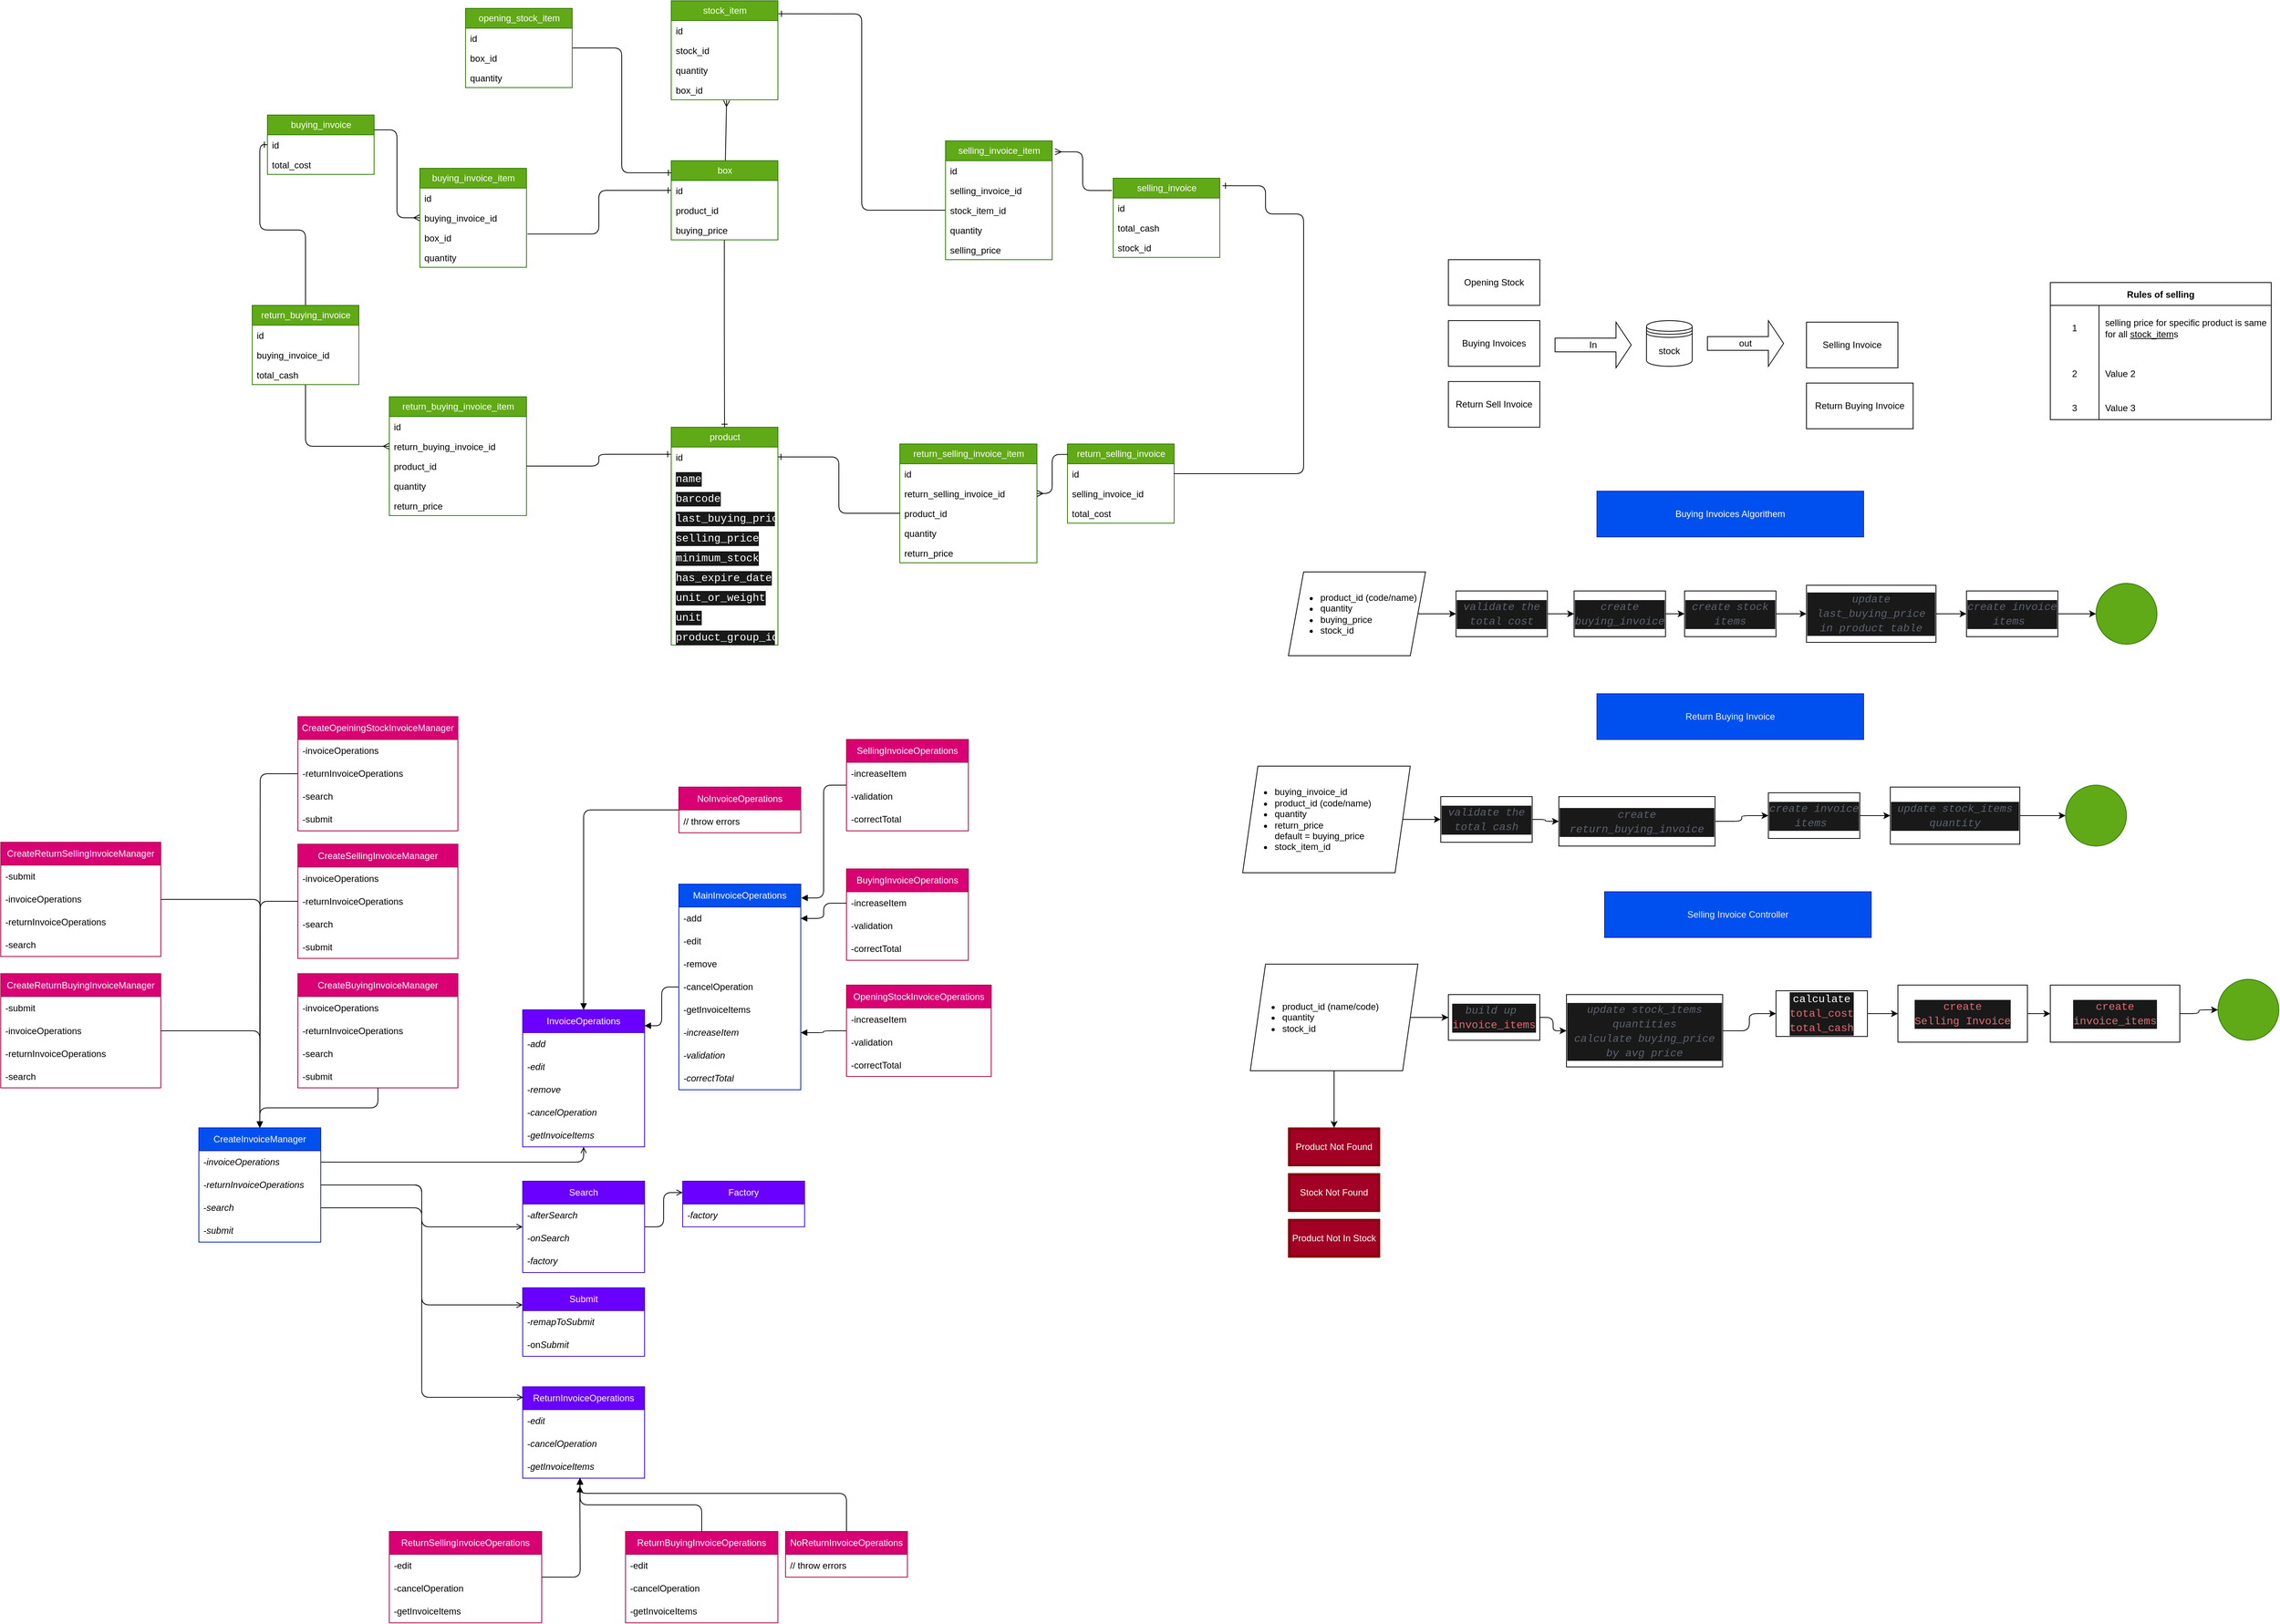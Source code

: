 <mxfile>
    <diagram id="ewKfwyuuxgagrDvrRpuj" name="Page-1">
        <mxGraphModel dx="2248" dy="1393" grid="1" gridSize="10" guides="1" tooltips="1" connect="1" arrows="1" fold="1" page="1" pageScale="1" pageWidth="850" pageHeight="1100" math="0" shadow="0">
            <root>
                <mxCell id="0"/>
                <mxCell id="1" parent="0"/>
                <mxCell id="28" style="edgeStyle=orthogonalEdgeStyle;html=1;entryX=0;entryY=0.5;entryDx=0;entryDy=0;endArrow=ERmany;endFill=0;exitX=1;exitY=0.25;exitDx=0;exitDy=0;" parent="1" source="6" target="12" edge="1">
                    <mxGeometry relative="1" as="geometry"/>
                </mxCell>
                <mxCell id="6" value="buying_invoice" style="swimlane;fontStyle=0;childLayout=stackLayout;horizontal=1;startSize=26;fillColor=#60a917;horizontalStack=0;resizeParent=1;resizeParentMax=0;resizeLast=0;collapsible=1;marginBottom=0;html=1;fontColor=#ffffff;strokeColor=#2D7600;" parent="1" vertex="1">
                    <mxGeometry x="190" y="190" width="140" height="78" as="geometry"/>
                </mxCell>
                <mxCell id="7" value="id" style="text;strokeColor=none;fillColor=none;align=left;verticalAlign=top;spacingLeft=4;spacingRight=4;overflow=hidden;rotatable=0;points=[[0,0.5],[1,0.5]];portConstraint=eastwest;whiteSpace=wrap;html=1;" parent="6" vertex="1">
                    <mxGeometry y="26" width="140" height="26" as="geometry"/>
                </mxCell>
                <mxCell id="8" value="total_cost" style="text;strokeColor=none;fillColor=none;align=left;verticalAlign=top;spacingLeft=4;spacingRight=4;overflow=hidden;rotatable=0;points=[[0,0.5],[1,0.5]];portConstraint=eastwest;whiteSpace=wrap;html=1;" parent="6" vertex="1">
                    <mxGeometry y="52" width="140" height="26" as="geometry"/>
                </mxCell>
                <mxCell id="39" value="" style="edgeStyle=orthogonalEdgeStyle;html=1;exitX=1.009;exitY=0.316;exitDx=0;exitDy=0;exitPerimeter=0;entryX=0;entryY=0.5;entryDx=0;entryDy=0;endArrow=ERone;endFill=0;" parent="1" source="13" target="20" edge="1">
                    <mxGeometry relative="1" as="geometry"/>
                </mxCell>
                <mxCell id="10" value="buying_invoice_item" style="swimlane;fontStyle=0;childLayout=stackLayout;horizontal=1;startSize=26;fillColor=#60a917;horizontalStack=0;resizeParent=1;resizeParentMax=0;resizeLast=0;collapsible=1;marginBottom=0;html=1;fontColor=#ffffff;strokeColor=#2D7600;" parent="1" vertex="1">
                    <mxGeometry x="390" y="260" width="140" height="130" as="geometry"/>
                </mxCell>
                <mxCell id="11" value="id" style="text;strokeColor=none;fillColor=none;align=left;verticalAlign=top;spacingLeft=4;spacingRight=4;overflow=hidden;rotatable=0;points=[[0,0.5],[1,0.5]];portConstraint=eastwest;whiteSpace=wrap;html=1;" parent="10" vertex="1">
                    <mxGeometry y="26" width="140" height="26" as="geometry"/>
                </mxCell>
                <mxCell id="12" value="buying_invoice_id" style="text;strokeColor=none;fillColor=none;align=left;verticalAlign=top;spacingLeft=4;spacingRight=4;overflow=hidden;rotatable=0;points=[[0,0.5],[1,0.5]];portConstraint=eastwest;whiteSpace=wrap;html=1;" parent="10" vertex="1">
                    <mxGeometry y="52" width="140" height="26" as="geometry"/>
                </mxCell>
                <mxCell id="13" value="box_id" style="text;align=left;verticalAlign=top;spacingLeft=4;spacingRight=4;overflow=hidden;rotatable=0;points=[[0,0.5],[1,0.5]];portConstraint=eastwest;whiteSpace=wrap;html=1;" parent="10" vertex="1">
                    <mxGeometry y="78" width="140" height="26" as="geometry"/>
                </mxCell>
                <mxCell id="15" value="quantity " style="text;strokeColor=none;fillColor=none;align=left;verticalAlign=top;spacingLeft=4;spacingRight=4;overflow=hidden;rotatable=0;points=[[0,0.5],[1,0.5]];portConstraint=eastwest;whiteSpace=wrap;html=1;" parent="10" vertex="1">
                    <mxGeometry y="104" width="140" height="26" as="geometry"/>
                </mxCell>
                <mxCell id="265" style="edgeStyle=none;html=1;endArrow=ERmany;endFill=0;entryX=0.519;entryY=1.034;entryDx=0;entryDy=0;entryPerimeter=0;" parent="1" source="19" target="267" edge="1">
                    <mxGeometry relative="1" as="geometry"/>
                </mxCell>
                <mxCell id="19" value="box" style="swimlane;fontStyle=0;childLayout=stackLayout;horizontal=1;startSize=26;horizontalStack=0;resizeParent=1;resizeParentMax=0;resizeLast=0;collapsible=1;marginBottom=0;html=1;fillColor=#60a917;fontColor=#ffffff;strokeColor=#2D7600;" parent="1" vertex="1">
                    <mxGeometry x="720" y="250" width="140" height="104" as="geometry"/>
                </mxCell>
                <mxCell id="20" value="id" style="text;strokeColor=none;fillColor=none;align=left;verticalAlign=top;spacingLeft=4;spacingRight=4;overflow=hidden;rotatable=0;points=[[0,0.5],[1,0.5]];portConstraint=eastwest;whiteSpace=wrap;html=1;" parent="19" vertex="1">
                    <mxGeometry y="26" width="140" height="26" as="geometry"/>
                </mxCell>
                <mxCell id="22" value="product_id " style="text;strokeColor=none;fillColor=none;align=left;verticalAlign=top;spacingLeft=4;spacingRight=4;overflow=hidden;rotatable=0;points=[[0,0.5],[1,0.5]];portConstraint=eastwest;whiteSpace=wrap;html=1;" parent="19" vertex="1">
                    <mxGeometry y="52" width="140" height="26" as="geometry"/>
                </mxCell>
                <mxCell id="24" value="buying_price " style="text;strokeColor=none;fillColor=none;align=left;verticalAlign=top;spacingLeft=4;spacingRight=4;overflow=hidden;rotatable=0;points=[[0,0.5],[1,0.5]];portConstraint=eastwest;whiteSpace=wrap;html=1;" parent="19" vertex="1">
                    <mxGeometry y="78" width="140" height="26" as="geometry"/>
                </mxCell>
                <mxCell id="120" style="edgeStyle=orthogonalEdgeStyle;html=1;entryX=0;entryY=0.5;entryDx=0;entryDy=0;endArrow=ERmany;endFill=0;" parent="1" source="40" target="51" edge="1">
                    <mxGeometry relative="1" as="geometry"/>
                </mxCell>
                <mxCell id="124" style="edgeStyle=orthogonalEdgeStyle;html=1;entryX=0;entryY=0.5;entryDx=0;entryDy=0;endArrow=ERone;endFill=0;" parent="1" source="40" target="7" edge="1">
                    <mxGeometry relative="1" as="geometry"/>
                </mxCell>
                <mxCell id="40" value="return_buying_invoice" style="swimlane;fontStyle=0;childLayout=stackLayout;horizontal=1;startSize=26;fillColor=#60a917;horizontalStack=0;resizeParent=1;resizeParentMax=0;resizeLast=0;collapsible=1;marginBottom=0;html=1;fontColor=#ffffff;strokeColor=#2D7600;" parent="1" vertex="1">
                    <mxGeometry x="170" y="440" width="140" height="104" as="geometry"/>
                </mxCell>
                <mxCell id="41" value="id" style="text;strokeColor=none;fillColor=none;align=left;verticalAlign=top;spacingLeft=4;spacingRight=4;overflow=hidden;rotatable=0;points=[[0,0.5],[1,0.5]];portConstraint=eastwest;whiteSpace=wrap;html=1;" parent="40" vertex="1">
                    <mxGeometry y="26" width="140" height="26" as="geometry"/>
                </mxCell>
                <mxCell id="42" value="&lt;span class=&quot;notion-enable-hover&quot; data-token-index=&quot;0&quot; style=&quot;color:inherit;border-bottom:0.05em solid;word-wrap:break-word&quot;&gt;buying_invoice_id&lt;/span&gt;" style="text;strokeColor=none;fillColor=none;align=left;verticalAlign=top;spacingLeft=4;spacingRight=4;overflow=hidden;rotatable=0;points=[[0,0.5],[1,0.5]];portConstraint=eastwest;whiteSpace=wrap;html=1;" parent="40" vertex="1">
                    <mxGeometry y="52" width="140" height="26" as="geometry"/>
                </mxCell>
                <mxCell id="43" value="total_cash  " style="text;strokeColor=none;fillColor=none;align=left;verticalAlign=top;spacingLeft=4;spacingRight=4;overflow=hidden;rotatable=0;points=[[0,0.5],[1,0.5]];portConstraint=eastwest;whiteSpace=wrap;html=1;" parent="40" vertex="1">
                    <mxGeometry y="78" width="140" height="26" as="geometry"/>
                </mxCell>
                <mxCell id="49" value="return_buying_invoice_item" style="swimlane;fontStyle=0;childLayout=stackLayout;horizontal=1;startSize=26;fillColor=#60a917;horizontalStack=0;resizeParent=1;resizeParentMax=0;resizeLast=0;collapsible=1;marginBottom=0;html=1;fontColor=#ffffff;strokeColor=#2D7600;" parent="1" vertex="1">
                    <mxGeometry x="350" y="560" width="180" height="156" as="geometry"/>
                </mxCell>
                <mxCell id="50" value="id" style="text;strokeColor=none;fillColor=none;align=left;verticalAlign=top;spacingLeft=4;spacingRight=4;overflow=hidden;rotatable=0;points=[[0,0.5],[1,0.5]];portConstraint=eastwest;whiteSpace=wrap;html=1;" parent="49" vertex="1">
                    <mxGeometry y="26" width="180" height="26" as="geometry"/>
                </mxCell>
                <mxCell id="51" value="return_buying_invoice_id" style="text;strokeColor=none;fillColor=none;align=left;verticalAlign=top;spacingLeft=4;spacingRight=4;overflow=hidden;rotatable=0;points=[[0,0.5],[1,0.5]];portConstraint=eastwest;whiteSpace=wrap;html=1;" parent="49" vertex="1">
                    <mxGeometry y="52" width="180" height="26" as="geometry"/>
                </mxCell>
                <mxCell id="52" value="product_id " style="text;strokeColor=none;fillColor=none;align=left;verticalAlign=top;spacingLeft=4;spacingRight=4;overflow=hidden;rotatable=0;points=[[0,0.5],[1,0.5]];portConstraint=eastwest;whiteSpace=wrap;html=1;" parent="49" vertex="1">
                    <mxGeometry y="78" width="180" height="26" as="geometry"/>
                </mxCell>
                <mxCell id="53" value="quantity  " style="text;strokeColor=none;fillColor=none;align=left;verticalAlign=top;spacingLeft=4;spacingRight=4;overflow=hidden;rotatable=0;points=[[0,0.5],[1,0.5]];portConstraint=eastwest;whiteSpace=wrap;html=1;" parent="49" vertex="1">
                    <mxGeometry y="104" width="180" height="26" as="geometry"/>
                </mxCell>
                <mxCell id="54" value="&lt;span class=&quot;notion-enable-hover&quot; data-token-index=&quot;0&quot; style=&quot;color:inherit;border-bottom:0.05em solid;word-wrap:break-word&quot;&gt;return_price &lt;/span&gt;" style="text;strokeColor=none;fillColor=none;align=left;verticalAlign=top;spacingLeft=4;spacingRight=4;overflow=hidden;rotatable=0;points=[[0,0.5],[1,0.5]];portConstraint=eastwest;whiteSpace=wrap;html=1;" parent="49" vertex="1">
                    <mxGeometry y="130" width="180" height="26" as="geometry"/>
                </mxCell>
                <mxCell id="103" value="return_selling_invoice" style="swimlane;fontStyle=0;childLayout=stackLayout;horizontal=1;startSize=26;fillColor=#60a917;horizontalStack=0;resizeParent=1;resizeParentMax=0;resizeLast=0;collapsible=1;marginBottom=0;html=1;fontColor=#ffffff;strokeColor=#2D7600;" parent="1" vertex="1">
                    <mxGeometry x="1240" y="622" width="140" height="104" as="geometry"/>
                </mxCell>
                <mxCell id="104" value="id" style="text;strokeColor=none;fillColor=none;align=left;verticalAlign=top;spacingLeft=4;spacingRight=4;overflow=hidden;rotatable=0;points=[[0,0.5],[1,0.5]];portConstraint=eastwest;whiteSpace=wrap;html=1;" parent="103" vertex="1">
                    <mxGeometry y="26" width="140" height="26" as="geometry"/>
                </mxCell>
                <mxCell id="105" value="selling_invoice_id" style="text;strokeColor=none;fillColor=none;align=left;verticalAlign=top;spacingLeft=4;spacingRight=4;overflow=hidden;rotatable=0;points=[[0,0.5],[1,0.5]];portConstraint=eastwest;whiteSpace=wrap;html=1;" parent="103" vertex="1">
                    <mxGeometry y="52" width="140" height="26" as="geometry"/>
                </mxCell>
                <mxCell id="106" value="total_cost" style="text;strokeColor=none;fillColor=none;align=left;verticalAlign=top;spacingLeft=4;spacingRight=4;overflow=hidden;rotatable=0;points=[[0,0.5],[1,0.5]];portConstraint=eastwest;whiteSpace=wrap;html=1;" parent="103" vertex="1">
                    <mxGeometry y="78" width="140" height="26" as="geometry"/>
                </mxCell>
                <mxCell id="112" value="return_selling_invoice_item" style="swimlane;fontStyle=0;childLayout=stackLayout;horizontal=1;startSize=26;fillColor=#60a917;horizontalStack=0;resizeParent=1;resizeParentMax=0;resizeLast=0;collapsible=1;marginBottom=0;html=1;fontColor=#ffffff;strokeColor=#2D7600;" parent="1" vertex="1">
                    <mxGeometry x="1020" y="622" width="180" height="156" as="geometry"/>
                </mxCell>
                <mxCell id="113" value="id" style="text;strokeColor=none;fillColor=none;align=left;verticalAlign=top;spacingLeft=4;spacingRight=4;overflow=hidden;rotatable=0;points=[[0,0.5],[1,0.5]];portConstraint=eastwest;whiteSpace=wrap;html=1;" parent="112" vertex="1">
                    <mxGeometry y="26" width="180" height="26" as="geometry"/>
                </mxCell>
                <mxCell id="114" value="return_selling_invoice_id" style="text;strokeColor=none;fillColor=none;align=left;verticalAlign=top;spacingLeft=4;spacingRight=4;overflow=hidden;rotatable=0;points=[[0,0.5],[1,0.5]];portConstraint=eastwest;whiteSpace=wrap;html=1;" parent="112" vertex="1">
                    <mxGeometry y="52" width="180" height="26" as="geometry"/>
                </mxCell>
                <mxCell id="116" value="product_id" style="text;strokeColor=none;fillColor=none;align=left;verticalAlign=top;spacingLeft=4;spacingRight=4;overflow=hidden;rotatable=0;points=[[0,0.5],[1,0.5]];portConstraint=eastwest;whiteSpace=wrap;html=1;" parent="112" vertex="1">
                    <mxGeometry y="78" width="180" height="26" as="geometry"/>
                </mxCell>
                <mxCell id="240" value="quantity" style="text;strokeColor=none;fillColor=none;align=left;verticalAlign=top;spacingLeft=4;spacingRight=4;overflow=hidden;rotatable=0;points=[[0,0.5],[1,0.5]];portConstraint=eastwest;whiteSpace=wrap;html=1;" parent="112" vertex="1">
                    <mxGeometry y="104" width="180" height="26" as="geometry"/>
                </mxCell>
                <mxCell id="241" value="return_price" style="text;strokeColor=none;fillColor=none;align=left;verticalAlign=top;spacingLeft=4;spacingRight=4;overflow=hidden;rotatable=0;points=[[0,0.5],[1,0.5]];portConstraint=eastwest;whiteSpace=wrap;html=1;" parent="112" vertex="1">
                    <mxGeometry y="130" width="180" height="26" as="geometry"/>
                </mxCell>
                <mxCell id="125" style="edgeStyle=orthogonalEdgeStyle;html=1;entryX=1;entryY=0.5;entryDx=0;entryDy=0;endArrow=ERmany;endFill=0;exitX=0.003;exitY=0.132;exitDx=0;exitDy=0;exitPerimeter=0;" parent="1" source="103" target="114" edge="1">
                    <mxGeometry relative="1" as="geometry"/>
                </mxCell>
                <mxCell id="127" style="edgeStyle=orthogonalEdgeStyle;html=1;entryX=1.027;entryY=0.092;entryDx=0;entryDy=0;endArrow=ERmany;endFill=0;entryPerimeter=0;exitX=-0.012;exitY=0.155;exitDx=0;exitDy=0;exitPerimeter=0;" parent="1" source="254" target="246" edge="1">
                    <mxGeometry relative="1" as="geometry">
                        <mxPoint x="1310" y="290" as="sourcePoint"/>
                        <mxPoint x="1200" y="286" as="targetPoint"/>
                    </mxGeometry>
                </mxCell>
                <mxCell id="128" style="edgeStyle=orthogonalEdgeStyle;html=1;endArrow=ERone;endFill=0;exitX=1;exitY=0.5;exitDx=0;exitDy=0;entryX=1.025;entryY=0.095;entryDx=0;entryDy=0;entryPerimeter=0;" parent="1" source="104" target="254" edge="1">
                    <mxGeometry relative="1" as="geometry">
                        <mxPoint x="1460.7" y="313.65" as="targetPoint"/>
                        <Array as="points">
                            <mxPoint x="1550" y="661"/>
                            <mxPoint x="1550" y="320"/>
                            <mxPoint x="1500" y="320"/>
                            <mxPoint x="1500" y="283"/>
                        </Array>
                    </mxGeometry>
                </mxCell>
                <mxCell id="129" value="stock" style="shape=datastore;whiteSpace=wrap;html=1;strokeColor=default;" parent="1" vertex="1">
                    <mxGeometry x="2000" y="460" width="60" height="60" as="geometry"/>
                </mxCell>
                <mxCell id="130" value="In" style="shape=singleArrow;direction=east;whiteSpace=wrap;html=1;strokeColor=default;" parent="1" vertex="1">
                    <mxGeometry x="1880" y="462" width="100" height="60" as="geometry"/>
                </mxCell>
                <UserObject label="Opening Stock" treeRoot="1" id="131">
                    <mxCell style="whiteSpace=wrap;html=1;align=center;treeFolding=1;treeMoving=1;newEdgeStyle={&quot;edgeStyle&quot;:&quot;elbowEdgeStyle&quot;,&quot;startArrow&quot;:&quot;none&quot;,&quot;endArrow&quot;:&quot;none&quot;};strokeColor=default;" parent="1" vertex="1">
                        <mxGeometry x="1740" y="380" width="120" height="60" as="geometry"/>
                    </mxCell>
                </UserObject>
                <UserObject label="Buying Invoices" treeRoot="1" id="132">
                    <mxCell style="whiteSpace=wrap;html=1;align=center;treeFolding=1;treeMoving=1;newEdgeStyle={&quot;edgeStyle&quot;:&quot;elbowEdgeStyle&quot;,&quot;startArrow&quot;:&quot;none&quot;,&quot;endArrow&quot;:&quot;none&quot;};strokeColor=default;" parent="1" vertex="1">
                        <mxGeometry x="1740" y="460" width="120" height="60" as="geometry"/>
                    </mxCell>
                </UserObject>
                <UserObject label="Return Sell Invoice" treeRoot="1" id="133">
                    <mxCell style="whiteSpace=wrap;html=1;align=center;treeFolding=1;treeMoving=1;newEdgeStyle={&quot;edgeStyle&quot;:&quot;elbowEdgeStyle&quot;,&quot;startArrow&quot;:&quot;none&quot;,&quot;endArrow&quot;:&quot;none&quot;};strokeColor=default;" parent="1" vertex="1">
                        <mxGeometry x="1740" y="540" width="120" height="60" as="geometry"/>
                    </mxCell>
                </UserObject>
                <UserObject label="Selling Invoice" treeRoot="1" id="134">
                    <mxCell style="whiteSpace=wrap;html=1;align=center;treeFolding=1;treeMoving=1;newEdgeStyle={&quot;edgeStyle&quot;:&quot;elbowEdgeStyle&quot;,&quot;startArrow&quot;:&quot;none&quot;,&quot;endArrow&quot;:&quot;none&quot;};strokeColor=default;" parent="1" vertex="1">
                        <mxGeometry x="2210" y="462" width="120" height="60" as="geometry"/>
                    </mxCell>
                </UserObject>
                <UserObject label="Return Buying Invoice" treeRoot="1" id="135">
                    <mxCell style="whiteSpace=wrap;html=1;align=center;treeFolding=1;treeMoving=1;newEdgeStyle={&quot;edgeStyle&quot;:&quot;elbowEdgeStyle&quot;,&quot;startArrow&quot;:&quot;none&quot;,&quot;endArrow&quot;:&quot;none&quot;};strokeColor=default;" parent="1" vertex="1">
                        <mxGeometry x="2210" y="542" width="140" height="60" as="geometry"/>
                    </mxCell>
                </UserObject>
                <mxCell id="137" value="out" style="shape=singleArrow;direction=east;whiteSpace=wrap;html=1;strokeColor=default;" parent="1" vertex="1">
                    <mxGeometry x="2080" y="460" width="100" height="60" as="geometry"/>
                </mxCell>
                <UserObject label="Buying Invoices Algorithem" treeRoot="1" id="141">
                    <mxCell style="whiteSpace=wrap;html=1;align=center;treeFolding=1;treeMoving=1;newEdgeStyle={&quot;edgeStyle&quot;:&quot;elbowEdgeStyle&quot;,&quot;startArrow&quot;:&quot;none&quot;,&quot;endArrow&quot;:&quot;none&quot;};strokeColor=#001DBC;fillColor=#0050ef;fontColor=#ffffff;" parent="1" vertex="1">
                        <mxGeometry x="1935" y="684" width="350" height="60" as="geometry"/>
                    </mxCell>
                </UserObject>
                <mxCell id="166" style="edgeStyle=orthogonalEdgeStyle;html=1;entryX=0;entryY=0.5;entryDx=0;entryDy=0;endArrow=classic;endFill=1;" parent="1" source="142" target="163" edge="1">
                    <mxGeometry relative="1" as="geometry"/>
                </mxCell>
                <mxCell id="142" value="&lt;ul&gt;&lt;li&gt;product_id (code/name)&lt;/li&gt;&lt;li&gt;quantity&lt;/li&gt;&lt;li&gt;buying_price&lt;/li&gt;&lt;li&gt;stock_id&lt;/li&gt;&lt;/ul&gt;" style="shape=parallelogram;perimeter=parallelogramPerimeter;whiteSpace=wrap;html=1;fixedSize=1;strokeColor=default;align=left;" parent="1" vertex="1">
                    <mxGeometry x="1530" y="790" width="180" height="110" as="geometry"/>
                </mxCell>
                <mxCell id="147" value="" style="edgeStyle=orthogonalEdgeStyle;html=1;endArrow=classic;endFill=1;" parent="1" source="143" target="146" edge="1">
                    <mxGeometry relative="1" as="geometry"/>
                </mxCell>
                <mxCell id="143" value="&lt;div style=&quot;color: rgb(171, 178, 191); background-color: rgb(25, 25, 25); font-family: Consolas, &amp;quot;Courier New&amp;quot;, monospace; font-size: 14px; line-height: 19px;&quot;&gt;&lt;span style=&quot;color: #5c6370;font-style: italic;&quot;&gt;create stock items&lt;/span&gt;&lt;/div&gt;" style="rounded=0;whiteSpace=wrap;html=1;strokeColor=default;" parent="1" vertex="1">
                    <mxGeometry x="2050" y="815" width="120" height="60" as="geometry"/>
                </mxCell>
                <mxCell id="149" value="" style="edgeStyle=orthogonalEdgeStyle;html=1;endArrow=classic;endFill=1;" parent="1" source="146" target="148" edge="1">
                    <mxGeometry relative="1" as="geometry"/>
                </mxCell>
                <mxCell id="146" value="&lt;div style=&quot;color: rgb(171, 178, 191); background-color: rgb(25, 25, 25); font-family: Consolas, &amp;quot;Courier New&amp;quot;, monospace; font-size: 14px; line-height: 19px;&quot;&gt;&lt;span style=&quot;color: #5c6370;font-style: italic;&quot;&gt;update last_buying_price in product table&lt;/span&gt;&lt;/div&gt;" style="rounded=0;whiteSpace=wrap;html=1;" parent="1" vertex="1">
                    <mxGeometry x="2210" y="807.5" width="170" height="75" as="geometry"/>
                </mxCell>
                <mxCell id="152" value="" style="edgeStyle=orthogonalEdgeStyle;html=1;endArrow=classic;endFill=1;" parent="1" source="148" target="151" edge="1">
                    <mxGeometry relative="1" as="geometry"/>
                </mxCell>
                <mxCell id="148" value="&lt;br&gt;&lt;div style=&quot;color: rgb(171, 178, 191); background-color: rgb(25, 25, 25); font-family: Consolas, &amp;quot;Courier New&amp;quot;, monospace; font-weight: normal; font-size: 14px; line-height: 19px;&quot;&gt;&lt;div&gt;&lt;span style=&quot;color: #5c6370;font-style: italic;&quot;&gt;create invoice items&amp;nbsp;&lt;/span&gt;&lt;/div&gt;&lt;/div&gt;&lt;br&gt;" style="whiteSpace=wrap;html=1;rounded=0;" parent="1" vertex="1">
                    <mxGeometry x="2420" y="815" width="120" height="60" as="geometry"/>
                </mxCell>
                <mxCell id="151" value="" style="ellipse;whiteSpace=wrap;html=1;rounded=0;fillColor=#60a917;fontColor=#ffffff;strokeColor=#2D7600;" parent="1" vertex="1">
                    <mxGeometry x="2590" y="805" width="80" height="80" as="geometry"/>
                </mxCell>
                <UserObject label="&lt;span style=&quot;color: rgb(240, 240, 240);&quot;&gt;Return Buying Invoice&lt;/span&gt;" treeRoot="1" id="153">
                    <mxCell style="whiteSpace=wrap;html=1;align=center;treeFolding=1;treeMoving=1;newEdgeStyle={&quot;edgeStyle&quot;:&quot;elbowEdgeStyle&quot;,&quot;startArrow&quot;:&quot;none&quot;,&quot;endArrow&quot;:&quot;none&quot;};strokeColor=#001DBC;fillColor=#0050ef;fontColor=#ffffff;" parent="1" vertex="1">
                        <mxGeometry x="1935" y="950" width="350" height="60" as="geometry"/>
                    </mxCell>
                </UserObject>
                <mxCell id="167" style="edgeStyle=orthogonalEdgeStyle;html=1;entryX=0;entryY=0.5;entryDx=0;entryDy=0;endArrow=classic;endFill=1;" parent="1" source="163" target="165" edge="1">
                    <mxGeometry relative="1" as="geometry"/>
                </mxCell>
                <mxCell id="163" value="&lt;div style=&quot;color: rgb(171, 178, 191); background-color: rgb(25, 25, 25); font-family: Consolas, &amp;quot;Courier New&amp;quot;, monospace; font-size: 14px; line-height: 19px;&quot;&gt;&lt;span style=&quot;color: #5c6370;font-style: italic;&quot;&gt;validate the total cost&lt;/span&gt;&lt;/div&gt;" style="rounded=0;whiteSpace=wrap;html=1;strokeColor=default;" parent="1" vertex="1">
                    <mxGeometry x="1750" y="815" width="120" height="60" as="geometry"/>
                </mxCell>
                <mxCell id="168" style="edgeStyle=orthogonalEdgeStyle;html=1;entryX=0;entryY=0.5;entryDx=0;entryDy=0;endArrow=classic;endFill=1;" parent="1" source="165" target="143" edge="1">
                    <mxGeometry relative="1" as="geometry"/>
                </mxCell>
                <mxCell id="165" value="&lt;div style=&quot;color: rgb(171, 178, 191); background-color: rgb(25, 25, 25); font-family: Consolas, &amp;quot;Courier New&amp;quot;, monospace; font-size: 14px; line-height: 19px;&quot;&gt;&lt;span style=&quot;color: #5c6370;font-style: italic;&quot;&gt;create buying_invoice&lt;/span&gt;&lt;/div&gt;" style="rounded=0;whiteSpace=wrap;html=1;strokeColor=default;" parent="1" vertex="1">
                    <mxGeometry x="1905" y="815" width="120" height="60" as="geometry"/>
                </mxCell>
                <mxCell id="169" style="edgeStyle=orthogonalEdgeStyle;html=1;entryX=0;entryY=0.5;entryDx=0;entryDy=0;endArrow=classic;endFill=1;" parent="1" source="170" target="179" edge="1">
                    <mxGeometry relative="1" as="geometry"/>
                </mxCell>
                <mxCell id="170" value="&lt;ul&gt;&lt;li&gt;buying_invoice_id&lt;/li&gt;&lt;li&gt;product_id (code/name)&lt;/li&gt;&lt;li&gt;quantity&lt;/li&gt;&lt;li&gt;return_price&lt;br&gt;default = buying_price&lt;/li&gt;&lt;li&gt;stock_item_id&lt;/li&gt;&lt;/ul&gt;" style="shape=parallelogram;perimeter=parallelogramPerimeter;whiteSpace=wrap;html=1;fixedSize=1;strokeColor=default;align=left;" parent="1" vertex="1">
                    <mxGeometry x="1470" y="1045" width="220" height="140" as="geometry"/>
                </mxCell>
                <mxCell id="171" value="" style="edgeStyle=orthogonalEdgeStyle;html=1;endArrow=classic;endFill=1;" parent="1" source="172" target="174" edge="1">
                    <mxGeometry relative="1" as="geometry"/>
                </mxCell>
                <mxCell id="172" value="&lt;div style=&quot;color: rgb(171, 178, 191); background-color: rgb(25, 25, 25); font-family: Consolas, &amp;quot;Courier New&amp;quot;, monospace; font-size: 14px; line-height: 19px;&quot;&gt;&lt;span style=&quot;color: rgb(92, 99, 112); font-style: italic;&quot;&gt;create invoice items&amp;nbsp;&lt;/span&gt;&lt;/div&gt;" style="rounded=0;whiteSpace=wrap;html=1;strokeColor=default;" parent="1" vertex="1">
                    <mxGeometry x="2160" y="1080" width="120" height="60" as="geometry"/>
                </mxCell>
                <mxCell id="173" value="" style="edgeStyle=orthogonalEdgeStyle;html=1;endArrow=classic;endFill=1;entryX=0;entryY=0.5;entryDx=0;entryDy=0;" parent="1" source="174" target="177" edge="1">
                    <mxGeometry relative="1" as="geometry">
                        <mxPoint x="2530" y="1110" as="targetPoint"/>
                    </mxGeometry>
                </mxCell>
                <mxCell id="174" value="&lt;div style=&quot;color: rgb(171, 178, 191); background-color: rgb(25, 25, 25); font-family: Consolas, &amp;quot;Courier New&amp;quot;, monospace; font-size: 14px; line-height: 19px;&quot;&gt;&lt;span style=&quot;color: #5c6370;font-style: italic;&quot;&gt;update stock_items quantity&lt;/span&gt;&lt;/div&gt;" style="rounded=0;whiteSpace=wrap;html=1;" parent="1" vertex="1">
                    <mxGeometry x="2320" y="1072.5" width="170" height="75" as="geometry"/>
                </mxCell>
                <mxCell id="177" value="" style="ellipse;whiteSpace=wrap;html=1;rounded=0;fillColor=#60a917;fontColor=#ffffff;strokeColor=#2D7600;" parent="1" vertex="1">
                    <mxGeometry x="2550" y="1070" width="80" height="80" as="geometry"/>
                </mxCell>
                <mxCell id="178" style="edgeStyle=orthogonalEdgeStyle;html=1;entryX=0;entryY=0.5;entryDx=0;entryDy=0;endArrow=classic;endFill=1;" parent="1" source="179" target="181" edge="1">
                    <mxGeometry relative="1" as="geometry"/>
                </mxCell>
                <mxCell id="179" value="&lt;div style=&quot;color: rgb(171, 178, 191); background-color: rgb(25, 25, 25); font-family: Consolas, &amp;quot;Courier New&amp;quot;, monospace; font-size: 14px; line-height: 19px;&quot;&gt;&lt;span style=&quot;color: #5c6370;font-style: italic;&quot;&gt;validate the total cash&lt;/span&gt;&lt;/div&gt;" style="rounded=0;whiteSpace=wrap;html=1;strokeColor=default;" parent="1" vertex="1">
                    <mxGeometry x="1730" y="1085" width="120" height="60" as="geometry"/>
                </mxCell>
                <mxCell id="180" style="edgeStyle=orthogonalEdgeStyle;html=1;entryX=0;entryY=0.5;entryDx=0;entryDy=0;endArrow=classic;endFill=1;" parent="1" source="181" target="172" edge="1">
                    <mxGeometry relative="1" as="geometry"/>
                </mxCell>
                <mxCell id="181" value="&lt;div style=&quot;color: rgb(171, 178, 191); background-color: rgb(25, 25, 25); font-family: Consolas, &amp;quot;Courier New&amp;quot;, monospace; font-size: 14px; line-height: 19px;&quot;&gt;&lt;span style=&quot;color: #5c6370;font-style: italic;&quot;&gt;create return_buying_invoice&lt;/span&gt;&lt;/div&gt;" style="rounded=0;whiteSpace=wrap;html=1;strokeColor=default;" parent="1" vertex="1">
                    <mxGeometry x="1885" y="1085" width="205" height="65" as="geometry"/>
                </mxCell>
                <mxCell id="182" value="product" style="swimlane;fontStyle=0;childLayout=stackLayout;horizontal=1;startSize=26;fillColor=#60a917;horizontalStack=0;resizeParent=1;resizeParentMax=0;resizeLast=0;collapsible=1;marginBottom=0;html=1;fontColor=#ffffff;strokeColor=#2D7600;" parent="1" vertex="1">
                    <mxGeometry x="720" y="600" width="140" height="286" as="geometry"/>
                </mxCell>
                <mxCell id="183" value="id" style="text;strokeColor=none;fillColor=none;align=left;verticalAlign=top;spacingLeft=4;spacingRight=4;overflow=hidden;rotatable=0;points=[[0,0.5],[1,0.5]];portConstraint=eastwest;whiteSpace=wrap;html=1;" parent="182" vertex="1">
                    <mxGeometry y="26" width="140" height="26" as="geometry"/>
                </mxCell>
                <mxCell id="184" value="&lt;div style=&quot;background-color: rgb(25, 25, 25); font-family: Consolas, &amp;quot;Courier New&amp;quot;, monospace; font-size: 14px; line-height: 19px;&quot;&gt;&lt;span style=&quot;&quot;&gt;name&lt;/span&gt;&lt;/div&gt;" style="text;align=left;verticalAlign=top;spacingLeft=4;spacingRight=4;overflow=hidden;rotatable=0;points=[[0,0.5],[1,0.5]];portConstraint=eastwest;whiteSpace=wrap;html=1;fontColor=#FFFFFF;" parent="182" vertex="1">
                    <mxGeometry y="52" width="140" height="26" as="geometry"/>
                </mxCell>
                <mxCell id="185" value="&lt;div style=&quot;background-color: rgb(25, 25, 25); font-family: Consolas, &amp;quot;Courier New&amp;quot;, monospace; font-size: 14px; line-height: 19px;&quot;&gt;&lt;span style=&quot;&quot;&gt;barcode&lt;/span&gt;&lt;/div&gt;" style="text;align=left;verticalAlign=top;spacingLeft=4;spacingRight=4;overflow=hidden;rotatable=0;points=[[0,0.5],[1,0.5]];portConstraint=eastwest;whiteSpace=wrap;html=1;fontColor=#FFFFFF;" parent="182" vertex="1">
                    <mxGeometry y="78" width="140" height="26" as="geometry"/>
                </mxCell>
                <mxCell id="186" value="&lt;div style=&quot;background-color: rgb(25, 25, 25); font-family: Consolas, &amp;quot;Courier New&amp;quot;, monospace; font-size: 14px; line-height: 19px;&quot;&gt;&lt;span style=&quot;&quot;&gt;last_buying_price&lt;/span&gt;&lt;/div&gt;" style="text;align=left;verticalAlign=top;spacingLeft=4;spacingRight=4;overflow=hidden;rotatable=0;points=[[0,0.5],[1,0.5]];portConstraint=eastwest;whiteSpace=wrap;html=1;fontColor=#FFFFFF;" parent="182" vertex="1">
                    <mxGeometry y="104" width="140" height="26" as="geometry"/>
                </mxCell>
                <mxCell id="187" value="&lt;div style=&quot;background-color: rgb(25, 25, 25); font-family: Consolas, &amp;quot;Courier New&amp;quot;, monospace; font-size: 14px; line-height: 19px;&quot;&gt;&lt;span style=&quot;&quot;&gt;selling_price&lt;/span&gt;&lt;/div&gt;" style="text;align=left;verticalAlign=top;spacingLeft=4;spacingRight=4;overflow=hidden;rotatable=0;points=[[0,0.5],[1,0.5]];portConstraint=eastwest;whiteSpace=wrap;html=1;fontColor=#FFFFFF;" parent="182" vertex="1">
                    <mxGeometry y="130" width="140" height="26" as="geometry"/>
                </mxCell>
                <mxCell id="190" value="&lt;div style=&quot;background-color: rgb(25, 25, 25); font-family: Consolas, &amp;quot;Courier New&amp;quot;, monospace; font-size: 14px; line-height: 19px;&quot;&gt;&lt;div style=&quot;line-height: 19px;&quot;&gt;&lt;span style=&quot;&quot;&gt;minimum_stock&lt;/span&gt;&lt;/div&gt;&lt;/div&gt;" style="text;align=left;verticalAlign=top;spacingLeft=4;spacingRight=4;overflow=hidden;rotatable=0;points=[[0,0.5],[1,0.5]];portConstraint=eastwest;whiteSpace=wrap;html=1;fontColor=#FFFFFF;" parent="182" vertex="1">
                    <mxGeometry y="156" width="140" height="26" as="geometry"/>
                </mxCell>
                <mxCell id="191" value="&lt;div style=&quot;background-color: rgb(25, 25, 25); font-family: Consolas, &amp;quot;Courier New&amp;quot;, monospace; font-size: 14px; line-height: 19px;&quot;&gt;&lt;div style=&quot;line-height: 19px;&quot;&gt;&lt;span style=&quot;&quot;&gt;has_expire_date&lt;/span&gt;&lt;/div&gt;&lt;/div&gt;" style="text;align=left;verticalAlign=top;spacingLeft=4;spacingRight=4;overflow=hidden;rotatable=0;points=[[0,0.5],[1,0.5]];portConstraint=eastwest;whiteSpace=wrap;html=1;fontColor=#FFFFFF;" parent="182" vertex="1">
                    <mxGeometry y="182" width="140" height="26" as="geometry"/>
                </mxCell>
                <mxCell id="192" value="&lt;div style=&quot;background-color: rgb(25, 25, 25); font-family: Consolas, &amp;quot;Courier New&amp;quot;, monospace; font-size: 14px; line-height: 19px;&quot;&gt;&lt;div style=&quot;line-height: 19px;&quot;&gt;&lt;span style=&quot;&quot;&gt;unit_or_weight&lt;/span&gt;&lt;/div&gt;&lt;/div&gt;" style="text;align=left;verticalAlign=top;spacingLeft=4;spacingRight=4;overflow=hidden;rotatable=0;points=[[0,0.5],[1,0.5]];portConstraint=eastwest;whiteSpace=wrap;html=1;fontColor=#FFFFFF;" parent="182" vertex="1">
                    <mxGeometry y="208" width="140" height="26" as="geometry"/>
                </mxCell>
                <mxCell id="193" value="&lt;div style=&quot;background-color: rgb(25, 25, 25); font-family: Consolas, &amp;quot;Courier New&amp;quot;, monospace; font-size: 14px; line-height: 19px;&quot;&gt;&lt;div style=&quot;line-height: 19px;&quot;&gt;&lt;span style=&quot;&quot;&gt;unit&lt;/span&gt;&lt;/div&gt;&lt;/div&gt;" style="text;align=left;verticalAlign=top;spacingLeft=4;spacingRight=4;overflow=hidden;rotatable=0;points=[[0,0.5],[1,0.5]];portConstraint=eastwest;whiteSpace=wrap;html=1;fontColor=#FFFFFF;" parent="182" vertex="1">
                    <mxGeometry y="234" width="140" height="26" as="geometry"/>
                </mxCell>
                <mxCell id="194" value="&lt;div style=&quot;background-color: rgb(25, 25, 25); font-family: Consolas, &amp;quot;Courier New&amp;quot;, monospace; font-size: 14px; line-height: 19px;&quot;&gt;&lt;div style=&quot;line-height: 19px;&quot;&gt;&lt;div style=&quot;line-height: 19px;&quot;&gt;&lt;span style=&quot;&quot;&gt;product_group_id&lt;/span&gt;&lt;/div&gt;&lt;/div&gt;&lt;/div&gt;" style="text;align=left;verticalAlign=top;spacingLeft=4;spacingRight=4;overflow=hidden;rotatable=0;points=[[0,0.5],[1,0.5]];portConstraint=eastwest;whiteSpace=wrap;html=1;fontColor=#FFFFFF;" parent="182" vertex="1">
                    <mxGeometry y="260" width="140" height="26" as="geometry"/>
                </mxCell>
                <mxCell id="188" style="edgeStyle=orthogonalEdgeStyle;html=1;entryX=0.5;entryY=0;entryDx=0;entryDy=0;endArrow=ERone;endFill=0;exitX=0.498;exitY=1.008;exitDx=0;exitDy=0;exitPerimeter=0;" parent="1" source="24" target="182" edge="1">
                    <mxGeometry relative="1" as="geometry"/>
                </mxCell>
                <mxCell id="189" style="edgeStyle=orthogonalEdgeStyle;html=1;entryX=-0.005;entryY=0.124;entryDx=0;entryDy=0;entryPerimeter=0;endArrow=ERone;endFill=0;" parent="1" source="52" target="182" edge="1">
                    <mxGeometry relative="1" as="geometry"/>
                </mxCell>
                <mxCell id="198" value="Rules of selling" style="shape=table;startSize=30;container=1;collapsible=0;childLayout=tableLayout;fixedRows=1;rowLines=0;fontStyle=1;strokeColor=default;" parent="1" vertex="1">
                    <mxGeometry x="2530" y="410" width="290" height="180" as="geometry"/>
                </mxCell>
                <mxCell id="199" value="" style="shape=tableRow;horizontal=0;startSize=0;swimlaneHead=0;swimlaneBody=0;top=0;left=0;bottom=0;right=0;collapsible=0;dropTarget=0;fillColor=none;points=[[0,0.5],[1,0.5]];portConstraint=eastwest;strokeColor=default;" parent="198" vertex="1">
                    <mxGeometry y="30" width="290" height="60" as="geometry"/>
                </mxCell>
                <mxCell id="200" value="1" style="shape=partialRectangle;html=1;whiteSpace=wrap;connectable=0;fillColor=none;top=0;left=0;bottom=0;right=0;overflow=hidden;pointerEvents=1;strokeColor=default;" parent="199" vertex="1">
                    <mxGeometry width="64" height="60" as="geometry">
                        <mxRectangle width="64" height="60" as="alternateBounds"/>
                    </mxGeometry>
                </mxCell>
                <mxCell id="201" value="selling price for specific product is same for all &lt;u&gt;stock_item&lt;/u&gt;s&amp;nbsp;" style="shape=partialRectangle;html=1;whiteSpace=wrap;connectable=0;fillColor=none;top=0;left=0;bottom=0;right=0;align=left;spacingLeft=6;overflow=hidden;strokeColor=default;" parent="199" vertex="1">
                    <mxGeometry x="64" width="226" height="60" as="geometry">
                        <mxRectangle width="226" height="60" as="alternateBounds"/>
                    </mxGeometry>
                </mxCell>
                <mxCell id="202" value="" style="shape=tableRow;horizontal=0;startSize=0;swimlaneHead=0;swimlaneBody=0;top=0;left=0;bottom=0;right=0;collapsible=0;dropTarget=0;fillColor=none;points=[[0,0.5],[1,0.5]];portConstraint=eastwest;strokeColor=default;" parent="198" vertex="1">
                    <mxGeometry y="90" width="290" height="60" as="geometry"/>
                </mxCell>
                <mxCell id="203" value="2" style="shape=partialRectangle;html=1;whiteSpace=wrap;connectable=0;fillColor=none;top=0;left=0;bottom=0;right=0;overflow=hidden;strokeColor=default;" parent="202" vertex="1">
                    <mxGeometry width="64" height="60" as="geometry">
                        <mxRectangle width="64" height="60" as="alternateBounds"/>
                    </mxGeometry>
                </mxCell>
                <mxCell id="204" value="Value 2" style="shape=partialRectangle;html=1;whiteSpace=wrap;connectable=0;fillColor=none;top=0;left=0;bottom=0;right=0;align=left;spacingLeft=6;overflow=hidden;strokeColor=default;" parent="202" vertex="1">
                    <mxGeometry x="64" width="226" height="60" as="geometry">
                        <mxRectangle width="226" height="60" as="alternateBounds"/>
                    </mxGeometry>
                </mxCell>
                <mxCell id="205" value="" style="shape=tableRow;horizontal=0;startSize=0;swimlaneHead=0;swimlaneBody=0;top=0;left=0;bottom=0;right=0;collapsible=0;dropTarget=0;fillColor=none;points=[[0,0.5],[1,0.5]];portConstraint=eastwest;strokeColor=default;" parent="198" vertex="1">
                    <mxGeometry y="150" width="290" height="30" as="geometry"/>
                </mxCell>
                <mxCell id="206" value="3" style="shape=partialRectangle;html=1;whiteSpace=wrap;connectable=0;fillColor=none;top=0;left=0;bottom=0;right=0;overflow=hidden;strokeColor=default;" parent="205" vertex="1">
                    <mxGeometry width="64" height="30" as="geometry">
                        <mxRectangle width="64" height="30" as="alternateBounds"/>
                    </mxGeometry>
                </mxCell>
                <mxCell id="207" value="Value 3" style="shape=partialRectangle;html=1;whiteSpace=wrap;connectable=0;fillColor=none;top=0;left=0;bottom=0;right=0;align=left;spacingLeft=6;overflow=hidden;strokeColor=default;" parent="205" vertex="1">
                    <mxGeometry x="64" width="226" height="30" as="geometry">
                        <mxRectangle width="226" height="30" as="alternateBounds"/>
                    </mxGeometry>
                </mxCell>
                <UserObject label="&lt;span style=&quot;color: rgb(240, 240, 240);&quot;&gt;Selling Invoice Controller&lt;/span&gt;" treeRoot="1" id="209">
                    <mxCell style="whiteSpace=wrap;html=1;align=center;treeFolding=1;treeMoving=1;newEdgeStyle={&quot;edgeStyle&quot;:&quot;elbowEdgeStyle&quot;,&quot;startArrow&quot;:&quot;none&quot;,&quot;endArrow&quot;:&quot;none&quot;};strokeColor=#001DBC;fillColor=#0050ef;fontColor=#ffffff;" parent="1" vertex="1">
                        <mxGeometry x="1945" y="1210" width="350" height="60" as="geometry"/>
                    </mxCell>
                </UserObject>
                <mxCell id="210" style="edgeStyle=orthogonalEdgeStyle;html=1;entryX=0;entryY=0.5;entryDx=0;entryDy=0;endArrow=classic;endFill=1;" parent="1" source="211" target="218" edge="1">
                    <mxGeometry relative="1" as="geometry"/>
                </mxCell>
                <mxCell id="223" style="edgeStyle=orthogonalEdgeStyle;html=1;entryX=0.5;entryY=0;entryDx=0;entryDy=0;endArrow=classic;endFill=1;" parent="1" source="211" edge="1">
                    <mxGeometry relative="1" as="geometry">
                        <mxPoint x="1590" y="1520" as="targetPoint"/>
                    </mxGeometry>
                </mxCell>
                <mxCell id="211" value="&lt;ul&gt;&lt;li&gt;product_id (name/code)&lt;/li&gt;&lt;li&gt;quantity&lt;/li&gt;&lt;li&gt;stock_id&lt;/li&gt;&lt;/ul&gt;" style="shape=parallelogram;perimeter=parallelogramPerimeter;whiteSpace=wrap;html=1;fixedSize=1;strokeColor=default;align=left;" parent="1" vertex="1">
                    <mxGeometry x="1480" y="1305" width="220" height="140" as="geometry"/>
                </mxCell>
                <mxCell id="212" value="" style="edgeStyle=orthogonalEdgeStyle;html=1;endArrow=classic;endFill=1;" parent="1" source="213" target="215" edge="1">
                    <mxGeometry relative="1" as="geometry"/>
                </mxCell>
                <mxCell id="213" value="&lt;div style=&quot;background-color: rgb(25, 25, 25); font-family: Consolas, &amp;quot;Courier New&amp;quot;, monospace; font-size: 14px; line-height: 19px;&quot;&gt;&lt;div style=&quot;line-height: 19px;&quot;&gt;&lt;font color=&quot;#ffffff&quot;&gt;calculate&lt;/font&gt;&lt;/div&gt;&lt;div style=&quot;color: rgb(171, 178, 191); line-height: 19px;&quot;&gt;&lt;span style=&quot;color: #e06c75;&quot;&gt;total_cost&lt;/span&gt;&lt;/div&gt;&lt;div style=&quot;color: rgb(171, 178, 191); line-height: 19px;&quot;&gt;&lt;div style=&quot;line-height: 19px;&quot;&gt;&lt;span style=&quot;color: #e06c75;&quot;&gt;total_cash&lt;/span&gt;&lt;/div&gt;&lt;/div&gt;&lt;/div&gt;" style="rounded=0;whiteSpace=wrap;html=1;strokeColor=default;" parent="1" vertex="1">
                    <mxGeometry x="2170" y="1340" width="120" height="60" as="geometry"/>
                </mxCell>
                <mxCell id="233" style="edgeStyle=orthogonalEdgeStyle;html=1;entryX=0;entryY=0.5;entryDx=0;entryDy=0;fontColor=#FFFFFF;endArrow=classic;endFill=1;" parent="1" source="215" target="231" edge="1">
                    <mxGeometry relative="1" as="geometry"/>
                </mxCell>
                <mxCell id="215" value="&lt;div style=&quot;color: rgb(171, 178, 191); background-color: rgb(25, 25, 25); font-family: Consolas, &amp;quot;Courier New&amp;quot;, monospace; font-size: 14px; line-height: 19px;&quot;&gt;&lt;div style=&quot;line-height: 19px;&quot;&gt;&lt;span style=&quot;color: #e06c75;&quot;&gt;create &lt;br&gt;Selling Invoice&lt;/span&gt;&lt;/div&gt;&lt;/div&gt;" style="rounded=0;whiteSpace=wrap;html=1;" parent="1" vertex="1">
                    <mxGeometry x="2330" y="1332.5" width="170" height="75" as="geometry"/>
                </mxCell>
                <mxCell id="216" value="" style="ellipse;whiteSpace=wrap;html=1;rounded=0;fillColor=#60a917;fontColor=#ffffff;strokeColor=#2D7600;" parent="1" vertex="1">
                    <mxGeometry x="2750" y="1325" width="80" height="80" as="geometry"/>
                </mxCell>
                <mxCell id="217" style="edgeStyle=orthogonalEdgeStyle;html=1;entryX=0;entryY=0.5;entryDx=0;entryDy=0;endArrow=classic;endFill=1;" parent="1" source="218" target="220" edge="1">
                    <mxGeometry relative="1" as="geometry"/>
                </mxCell>
                <mxCell id="218" value="&lt;div style=&quot;color: rgb(171, 178, 191); background-color: rgb(25, 25, 25); font-family: Consolas, &amp;quot;Courier New&amp;quot;, monospace; font-size: 14px; line-height: 19px;&quot;&gt;&lt;span style=&quot;color: #5c6370;font-style: italic;&quot;&gt;build up&amp;nbsp;&lt;br&gt;&lt;/span&gt;&lt;span style=&quot;color: rgb(224, 108, 117);&quot;&gt;invoice_items&lt;/span&gt;&lt;/div&gt;" style="rounded=0;whiteSpace=wrap;html=1;strokeColor=default;" parent="1" vertex="1">
                    <mxGeometry x="1740" y="1345" width="120" height="60" as="geometry"/>
                </mxCell>
                <mxCell id="219" style="edgeStyle=orthogonalEdgeStyle;html=1;entryX=0;entryY=0.5;entryDx=0;entryDy=0;endArrow=classic;endFill=1;" parent="1" source="220" target="213" edge="1">
                    <mxGeometry relative="1" as="geometry"/>
                </mxCell>
                <mxCell id="220" value="&lt;div style=&quot;color: rgb(171, 178, 191); background-color: rgb(25, 25, 25); font-family: Consolas, &amp;quot;Courier New&amp;quot;, monospace; font-size: 14px; line-height: 19px;&quot;&gt;&lt;span style=&quot;color: #5c6370;font-style: italic;&quot;&gt;update stock_items quantities&lt;br&gt;calculate buying_price&lt;/span&gt;&lt;/div&gt;&lt;div style=&quot;color: rgb(171, 178, 191); background-color: rgb(25, 25, 25); font-family: Consolas, &amp;quot;Courier New&amp;quot;, monospace; font-size: 14px; line-height: 19px;&quot;&gt;&lt;span style=&quot;color: #5c6370;font-style: italic;&quot;&gt;by avg price&lt;/span&gt;&lt;/div&gt;" style="rounded=0;whiteSpace=wrap;html=1;strokeColor=default;" parent="1" vertex="1">
                    <mxGeometry x="1895" y="1345" width="205" height="95" as="geometry"/>
                </mxCell>
                <mxCell id="225" value="Product Not Found" style="shape=ext;double=1;rounded=0;whiteSpace=wrap;html=1;strokeColor=#6F0000;fillColor=#a20025;fontColor=#ffffff;" parent="1" vertex="1">
                    <mxGeometry x="1530" y="1520" width="120" height="50" as="geometry"/>
                </mxCell>
                <mxCell id="226" value="Stock Not Found" style="shape=ext;double=1;rounded=0;whiteSpace=wrap;html=1;strokeColor=#6F0000;fillColor=#a20025;fontColor=#ffffff;" parent="1" vertex="1">
                    <mxGeometry x="1530" y="1580" width="120" height="50" as="geometry"/>
                </mxCell>
                <mxCell id="227" value="Product Not In Stock" style="shape=ext;double=1;rounded=0;whiteSpace=wrap;html=1;strokeColor=#6F0000;fillColor=#a20025;fontColor=#ffffff;" parent="1" vertex="1">
                    <mxGeometry x="1530" y="1640" width="120" height="50" as="geometry"/>
                </mxCell>
                <mxCell id="232" style="edgeStyle=orthogonalEdgeStyle;html=1;entryX=0;entryY=0.5;entryDx=0;entryDy=0;fontColor=#FFFFFF;endArrow=classic;endFill=1;" parent="1" source="231" target="216" edge="1">
                    <mxGeometry relative="1" as="geometry"/>
                </mxCell>
                <mxCell id="231" value="&lt;div style=&quot;color: rgb(171, 178, 191); background-color: rgb(25, 25, 25); font-family: Consolas, &amp;quot;Courier New&amp;quot;, monospace; font-size: 14px; line-height: 19px;&quot;&gt;&lt;div style=&quot;line-height: 19px;&quot;&gt;&lt;span style=&quot;color: #e06c75;&quot;&gt;create &lt;br&gt;invoice_items&lt;/span&gt;&lt;/div&gt;&lt;/div&gt;" style="rounded=0;whiteSpace=wrap;html=1;" parent="1" vertex="1">
                    <mxGeometry x="2530" y="1332.5" width="170" height="75" as="geometry"/>
                </mxCell>
                <mxCell id="242" style="edgeStyle=orthogonalEdgeStyle;html=1;entryX=1;entryY=0.5;entryDx=0;entryDy=0;fontColor=#FFFFFF;endArrow=ERone;endFill=0;" parent="1" source="116" target="183" edge="1">
                    <mxGeometry relative="1" as="geometry"/>
                </mxCell>
                <mxCell id="244" style="edgeStyle=orthogonalEdgeStyle;html=1;fontColor=#FFFFFF;endArrow=ERone;endFill=0;exitX=0;exitY=0.5;exitDx=0;exitDy=0;entryX=1.005;entryY=0.132;entryDx=0;entryDy=0;entryPerimeter=0;" parent="1" source="249" target="259" edge="1">
                    <mxGeometry relative="1" as="geometry">
                        <mxPoint x="1060" y="338" as="sourcePoint"/>
                        <mxPoint x="860" y="286" as="targetPoint"/>
                    </mxGeometry>
                </mxCell>
                <mxCell id="246" value="selling_invoice_item" style="swimlane;fontStyle=0;childLayout=stackLayout;horizontal=1;startSize=26;horizontalStack=0;resizeParent=1;resizeParentMax=0;resizeLast=0;collapsible=1;marginBottom=0;html=1;fillColor=#60a917;fontColor=#ffffff;strokeColor=#2D7600;" parent="1" vertex="1">
                    <mxGeometry x="1080" y="224" width="140" height="156" as="geometry"/>
                </mxCell>
                <mxCell id="247" value="id" style="text;strokeColor=none;fillColor=none;align=left;verticalAlign=top;spacingLeft=4;spacingRight=4;overflow=hidden;rotatable=0;points=[[0,0.5],[1,0.5]];portConstraint=eastwest;whiteSpace=wrap;html=1;" parent="246" vertex="1">
                    <mxGeometry y="26" width="140" height="26" as="geometry"/>
                </mxCell>
                <mxCell id="248" value="selling_invoice_id" style="text;strokeColor=none;fillColor=none;align=left;verticalAlign=top;spacingLeft=4;spacingRight=4;overflow=hidden;rotatable=0;points=[[0,0.5],[1,0.5]];portConstraint=eastwest;whiteSpace=wrap;html=1;" parent="246" vertex="1">
                    <mxGeometry y="52" width="140" height="26" as="geometry"/>
                </mxCell>
                <mxCell id="249" value="stock_item_id" style="text;align=left;verticalAlign=top;spacingLeft=4;spacingRight=4;overflow=hidden;rotatable=0;points=[[0,0.5],[1,0.5]];portConstraint=eastwest;whiteSpace=wrap;html=1;" parent="246" vertex="1">
                    <mxGeometry y="78" width="140" height="26" as="geometry"/>
                </mxCell>
                <mxCell id="251" value="quantity  " style="text;strokeColor=none;fillColor=none;align=left;verticalAlign=top;spacingLeft=4;spacingRight=4;overflow=hidden;rotatable=0;points=[[0,0.5],[1,0.5]];portConstraint=eastwest;whiteSpace=wrap;html=1;" parent="246" vertex="1">
                    <mxGeometry y="104" width="140" height="26" as="geometry"/>
                </mxCell>
                <mxCell id="253" value="selling_price" style="text;strokeColor=none;fillColor=none;align=left;verticalAlign=top;spacingLeft=4;spacingRight=4;overflow=hidden;rotatable=0;points=[[0,0.5],[1,0.5]];portConstraint=eastwest;whiteSpace=wrap;html=1;" parent="246" vertex="1">
                    <mxGeometry y="130" width="140" height="26" as="geometry"/>
                </mxCell>
                <mxCell id="254" value="selling_invoice" style="swimlane;fontStyle=0;childLayout=stackLayout;horizontal=1;startSize=26;fillColor=#60a917;horizontalStack=0;resizeParent=1;resizeParentMax=0;resizeLast=0;collapsible=1;marginBottom=0;html=1;fontColor=#ffffff;strokeColor=#2D7600;" parent="1" vertex="1">
                    <mxGeometry x="1300" y="273" width="140" height="104" as="geometry"/>
                </mxCell>
                <mxCell id="255" value="id" style="text;strokeColor=none;fillColor=none;align=left;verticalAlign=top;spacingLeft=4;spacingRight=4;overflow=hidden;rotatable=0;points=[[0,0.5],[1,0.5]];portConstraint=eastwest;whiteSpace=wrap;html=1;" parent="254" vertex="1">
                    <mxGeometry y="26" width="140" height="26" as="geometry"/>
                </mxCell>
                <mxCell id="257" value="total_cash  " style="text;strokeColor=none;fillColor=none;align=left;verticalAlign=top;spacingLeft=4;spacingRight=4;overflow=hidden;rotatable=0;points=[[0,0.5],[1,0.5]];portConstraint=eastwest;whiteSpace=wrap;html=1;" parent="254" vertex="1">
                    <mxGeometry y="52" width="140" height="26" as="geometry"/>
                </mxCell>
                <mxCell id="258" value="stock_id  " style="text;strokeColor=none;fillColor=none;align=left;verticalAlign=top;spacingLeft=4;spacingRight=4;overflow=hidden;rotatable=0;points=[[0,0.5],[1,0.5]];portConstraint=eastwest;whiteSpace=wrap;html=1;" parent="254" vertex="1">
                    <mxGeometry y="78" width="140" height="26" as="geometry"/>
                </mxCell>
                <mxCell id="259" value="stock_item" style="swimlane;fontStyle=0;childLayout=stackLayout;horizontal=1;startSize=26;fillColor=#60a917;horizontalStack=0;resizeParent=1;resizeParentMax=0;resizeLast=0;collapsible=1;marginBottom=0;html=1;fontColor=#ffffff;strokeColor=#2D7600;" parent="1" vertex="1">
                    <mxGeometry x="720" y="40" width="140" height="130" as="geometry"/>
                </mxCell>
                <mxCell id="260" value="id" style="text;strokeColor=none;fillColor=none;align=left;verticalAlign=top;spacingLeft=4;spacingRight=4;overflow=hidden;rotatable=0;points=[[0,0.5],[1,0.5]];portConstraint=eastwest;whiteSpace=wrap;html=1;" parent="259" vertex="1">
                    <mxGeometry y="26" width="140" height="26" as="geometry"/>
                </mxCell>
                <mxCell id="261" value="stock_id" style="text;strokeColor=none;fillColor=none;align=left;verticalAlign=top;spacingLeft=4;spacingRight=4;overflow=hidden;rotatable=0;points=[[0,0.5],[1,0.5]];portConstraint=eastwest;whiteSpace=wrap;html=1;" parent="259" vertex="1">
                    <mxGeometry y="52" width="140" height="26" as="geometry"/>
                </mxCell>
                <mxCell id="263" value="quantity  " style="text;strokeColor=none;fillColor=none;align=left;verticalAlign=top;spacingLeft=4;spacingRight=4;overflow=hidden;rotatable=0;points=[[0,0.5],[1,0.5]];portConstraint=eastwest;whiteSpace=wrap;html=1;" parent="259" vertex="1">
                    <mxGeometry y="78" width="140" height="26" as="geometry"/>
                </mxCell>
                <mxCell id="267" value="box_id" style="text;strokeColor=none;fillColor=none;align=left;verticalAlign=top;spacingLeft=4;spacingRight=4;overflow=hidden;rotatable=0;points=[[0,0.5],[1,0.5]];portConstraint=eastwest;whiteSpace=wrap;html=1;" parent="259" vertex="1">
                    <mxGeometry y="104" width="140" height="26" as="geometry"/>
                </mxCell>
                <mxCell id="274" style="edgeStyle=orthogonalEdgeStyle;html=1;entryX=0.002;entryY=0.153;entryDx=0;entryDy=0;entryPerimeter=0;endArrow=ERone;endFill=0;" parent="1" source="268" target="19" edge="1">
                    <mxGeometry relative="1" as="geometry"/>
                </mxCell>
                <mxCell id="268" value="opening_stock_item" style="swimlane;fontStyle=0;childLayout=stackLayout;horizontal=1;startSize=26;fillColor=#60a917;horizontalStack=0;resizeParent=1;resizeParentMax=0;resizeLast=0;collapsible=1;marginBottom=0;html=1;fontColor=#ffffff;strokeColor=#2D7600;" parent="1" vertex="1">
                    <mxGeometry x="450" y="50" width="140" height="104" as="geometry"/>
                </mxCell>
                <mxCell id="269" value="id" style="text;strokeColor=none;fillColor=none;align=left;verticalAlign=top;spacingLeft=4;spacingRight=4;overflow=hidden;rotatable=0;points=[[0,0.5],[1,0.5]];portConstraint=eastwest;whiteSpace=wrap;html=1;" parent="268" vertex="1">
                    <mxGeometry y="26" width="140" height="26" as="geometry"/>
                </mxCell>
                <mxCell id="271" value="box_id" style="text;align=left;verticalAlign=top;spacingLeft=4;spacingRight=4;overflow=hidden;rotatable=0;points=[[0,0.5],[1,0.5]];portConstraint=eastwest;whiteSpace=wrap;html=1;" parent="268" vertex="1">
                    <mxGeometry y="52" width="140" height="26" as="geometry"/>
                </mxCell>
                <mxCell id="272" value="quantity " style="text;strokeColor=none;fillColor=none;align=left;verticalAlign=top;spacingLeft=4;spacingRight=4;overflow=hidden;rotatable=0;points=[[0,0.5],[1,0.5]];portConstraint=eastwest;whiteSpace=wrap;html=1;" parent="268" vertex="1">
                    <mxGeometry y="78" width="140" height="26" as="geometry"/>
                </mxCell>
                <mxCell id="287" value="" style="edgeStyle=orthogonalEdgeStyle;html=1;endArrow=open;endFill=0;exitX=1;exitY=0.5;exitDx=0;exitDy=0;" edge="1" parent="1" source="276" target="282">
                    <mxGeometry relative="1" as="geometry"/>
                </mxCell>
                <mxCell id="370" style="edgeStyle=orthogonalEdgeStyle;html=1;endArrow=open;endFill=0;" edge="1" parent="1" source="275" target="360">
                    <mxGeometry relative="1" as="geometry"/>
                </mxCell>
                <mxCell id="275" value="CreateInvoiceManager" style="swimlane;fontStyle=0;childLayout=stackLayout;horizontal=1;startSize=30;horizontalStack=0;resizeParent=1;resizeParentMax=0;resizeLast=0;collapsible=1;marginBottom=0;whiteSpace=wrap;html=1;fillColor=#0050ef;fontColor=#ffffff;strokeColor=#001DBC;" vertex="1" parent="1">
                    <mxGeometry x="100" y="1520" width="160" height="150" as="geometry"/>
                </mxCell>
                <mxCell id="276" value="-&lt;i&gt;invoiceOperations&lt;/i&gt;" style="text;strokeColor=none;fillColor=none;align=left;verticalAlign=middle;spacingLeft=4;spacingRight=4;overflow=hidden;points=[[0,0.5],[1,0.5]];portConstraint=eastwest;rotatable=0;whiteSpace=wrap;html=1;" vertex="1" parent="275">
                    <mxGeometry y="30" width="160" height="30" as="geometry"/>
                </mxCell>
                <mxCell id="279" value="-&lt;i&gt;returnInvoiceOperations&lt;/i&gt;" style="text;strokeColor=none;fillColor=none;align=left;verticalAlign=middle;spacingLeft=4;spacingRight=4;overflow=hidden;points=[[0,0.5],[1,0.5]];portConstraint=eastwest;rotatable=0;whiteSpace=wrap;html=1;" vertex="1" parent="275">
                    <mxGeometry y="60" width="160" height="30" as="geometry"/>
                </mxCell>
                <mxCell id="280" value="-&lt;i&gt;search&lt;/i&gt;" style="text;strokeColor=none;fillColor=none;align=left;verticalAlign=middle;spacingLeft=4;spacingRight=4;overflow=hidden;points=[[0,0.5],[1,0.5]];portConstraint=eastwest;rotatable=0;whiteSpace=wrap;html=1;" vertex="1" parent="275">
                    <mxGeometry y="90" width="160" height="30" as="geometry"/>
                </mxCell>
                <mxCell id="281" value="-&lt;i&gt;submit&lt;/i&gt;" style="text;strokeColor=none;fillColor=none;align=left;verticalAlign=middle;spacingLeft=4;spacingRight=4;overflow=hidden;points=[[0,0.5],[1,0.5]];portConstraint=eastwest;rotatable=0;whiteSpace=wrap;html=1;" vertex="1" parent="275">
                    <mxGeometry y="120" width="160" height="30" as="geometry"/>
                </mxCell>
                <mxCell id="282" value="InvoiceOperations" style="swimlane;fontStyle=0;childLayout=stackLayout;horizontal=1;startSize=30;horizontalStack=0;resizeParent=1;resizeParentMax=0;resizeLast=0;collapsible=1;marginBottom=0;whiteSpace=wrap;html=1;fillColor=#6a00ff;fontColor=#ffffff;strokeColor=#3700CC;" vertex="1" parent="1">
                    <mxGeometry x="525" y="1365" width="160" height="180" as="geometry"/>
                </mxCell>
                <mxCell id="283" value="-&lt;i&gt;add&lt;/i&gt;" style="text;strokeColor=none;fillColor=none;align=left;verticalAlign=middle;spacingLeft=4;spacingRight=4;overflow=hidden;points=[[0,0.5],[1,0.5]];portConstraint=eastwest;rotatable=0;whiteSpace=wrap;html=1;" vertex="1" parent="282">
                    <mxGeometry y="30" width="160" height="30" as="geometry"/>
                </mxCell>
                <mxCell id="284" value="-&lt;i&gt;edit&lt;/i&gt;" style="text;strokeColor=none;fillColor=none;align=left;verticalAlign=middle;spacingLeft=4;spacingRight=4;overflow=hidden;points=[[0,0.5],[1,0.5]];portConstraint=eastwest;rotatable=0;whiteSpace=wrap;html=1;" vertex="1" parent="282">
                    <mxGeometry y="60" width="160" height="30" as="geometry"/>
                </mxCell>
                <mxCell id="285" value="-&lt;i&gt;remove&lt;/i&gt;" style="text;strokeColor=none;fillColor=none;align=left;verticalAlign=middle;spacingLeft=4;spacingRight=4;overflow=hidden;points=[[0,0.5],[1,0.5]];portConstraint=eastwest;rotatable=0;whiteSpace=wrap;html=1;" vertex="1" parent="282">
                    <mxGeometry y="90" width="160" height="30" as="geometry"/>
                </mxCell>
                <mxCell id="286" value="-&lt;i&gt;cancelOperation&lt;/i&gt;" style="text;strokeColor=none;fillColor=none;align=left;verticalAlign=middle;spacingLeft=4;spacingRight=4;overflow=hidden;points=[[0,0.5],[1,0.5]];portConstraint=eastwest;rotatable=0;whiteSpace=wrap;html=1;" vertex="1" parent="282">
                    <mxGeometry y="120" width="160" height="30" as="geometry"/>
                </mxCell>
                <mxCell id="288" value="-&lt;i&gt;getInvoiceItems&lt;/i&gt;" style="text;strokeColor=none;fillColor=none;align=left;verticalAlign=middle;spacingLeft=4;spacingRight=4;overflow=hidden;points=[[0,0.5],[1,0.5]];portConstraint=eastwest;rotatable=0;whiteSpace=wrap;html=1;" vertex="1" parent="282">
                    <mxGeometry y="150" width="160" height="30" as="geometry"/>
                </mxCell>
                <mxCell id="295" style="edgeStyle=orthogonalEdgeStyle;html=1;entryX=0.999;entryY=0.116;entryDx=0;entryDy=0;entryPerimeter=0;endArrow=block;endFill=1;" edge="1" parent="1" source="289" target="282">
                    <mxGeometry relative="1" as="geometry"/>
                </mxCell>
                <mxCell id="289" value="MainInvoiceOperations" style="swimlane;fontStyle=0;childLayout=stackLayout;horizontal=1;startSize=30;horizontalStack=0;resizeParent=1;resizeParentMax=0;resizeLast=0;collapsible=1;marginBottom=0;whiteSpace=wrap;html=1;fillColor=#0050ef;fontColor=#ffffff;strokeColor=#001DBC;" vertex="1" parent="1">
                    <mxGeometry x="730" y="1200" width="160" height="270" as="geometry"/>
                </mxCell>
                <mxCell id="290" value="-&lt;span&gt;add&lt;/span&gt;" style="text;strokeColor=none;fillColor=none;align=left;verticalAlign=middle;spacingLeft=4;spacingRight=4;overflow=hidden;points=[[0,0.5],[1,0.5]];portConstraint=eastwest;rotatable=0;whiteSpace=wrap;html=1;fontStyle=0" vertex="1" parent="289">
                    <mxGeometry y="30" width="160" height="30" as="geometry"/>
                </mxCell>
                <mxCell id="291" value="-&lt;span&gt;edit&lt;/span&gt;" style="text;strokeColor=none;fillColor=none;align=left;verticalAlign=middle;spacingLeft=4;spacingRight=4;overflow=hidden;points=[[0,0.5],[1,0.5]];portConstraint=eastwest;rotatable=0;whiteSpace=wrap;html=1;fontStyle=0" vertex="1" parent="289">
                    <mxGeometry y="60" width="160" height="30" as="geometry"/>
                </mxCell>
                <mxCell id="292" value="-&lt;span&gt;remove&lt;/span&gt;" style="text;strokeColor=none;fillColor=none;align=left;verticalAlign=middle;spacingLeft=4;spacingRight=4;overflow=hidden;points=[[0,0.5],[1,0.5]];portConstraint=eastwest;rotatable=0;whiteSpace=wrap;html=1;fontStyle=0" vertex="1" parent="289">
                    <mxGeometry y="90" width="160" height="30" as="geometry"/>
                </mxCell>
                <mxCell id="293" value="-&lt;span&gt;cancelOperation&lt;/span&gt;" style="text;strokeColor=none;fillColor=none;align=left;verticalAlign=middle;spacingLeft=4;spacingRight=4;overflow=hidden;points=[[0,0.5],[1,0.5]];portConstraint=eastwest;rotatable=0;whiteSpace=wrap;html=1;fontStyle=0" vertex="1" parent="289">
                    <mxGeometry y="120" width="160" height="30" as="geometry"/>
                </mxCell>
                <mxCell id="294" value="-&lt;span&gt;getInvoiceItems&lt;/span&gt;" style="text;strokeColor=none;fillColor=none;align=left;verticalAlign=middle;spacingLeft=4;spacingRight=4;overflow=hidden;points=[[0,0.5],[1,0.5]];portConstraint=eastwest;rotatable=0;whiteSpace=wrap;html=1;fontStyle=0" vertex="1" parent="289">
                    <mxGeometry y="150" width="160" height="30" as="geometry"/>
                </mxCell>
                <mxCell id="296" value="-&lt;span&gt;increaseItem&lt;/span&gt;" style="text;strokeColor=none;fillColor=none;align=left;verticalAlign=middle;spacingLeft=4;spacingRight=4;overflow=hidden;points=[[0,0.5],[1,0.5]];portConstraint=eastwest;rotatable=0;whiteSpace=wrap;html=1;fontStyle=2" vertex="1" parent="289">
                    <mxGeometry y="180" width="160" height="30" as="geometry"/>
                </mxCell>
                <mxCell id="297" value="-&lt;span&gt;validation&lt;/span&gt;" style="text;strokeColor=none;fillColor=none;align=left;verticalAlign=middle;spacingLeft=4;spacingRight=4;overflow=hidden;points=[[0,0.5],[1,0.5]];portConstraint=eastwest;rotatable=0;whiteSpace=wrap;html=1;fontStyle=2" vertex="1" parent="289">
                    <mxGeometry y="210" width="160" height="30" as="geometry"/>
                </mxCell>
                <mxCell id="298" value="-&lt;span&gt;correctTotal&lt;/span&gt;" style="text;strokeColor=none;fillColor=none;align=left;verticalAlign=middle;spacingLeft=4;spacingRight=4;overflow=hidden;points=[[0,0.5],[1,0.5]];portConstraint=eastwest;rotatable=0;whiteSpace=wrap;html=1;fontStyle=2" vertex="1" parent="289">
                    <mxGeometry y="240" width="160" height="30" as="geometry"/>
                </mxCell>
                <mxCell id="321" style="edgeStyle=orthogonalEdgeStyle;html=1;entryX=1.004;entryY=0.067;entryDx=0;entryDy=0;entryPerimeter=0;endArrow=block;endFill=1;" edge="1" parent="1" source="299" target="289">
                    <mxGeometry relative="1" as="geometry"/>
                </mxCell>
                <mxCell id="299" value="SellingInvoiceOperations" style="swimlane;fontStyle=0;childLayout=stackLayout;horizontal=1;startSize=30;horizontalStack=0;resizeParent=1;resizeParentMax=0;resizeLast=0;collapsible=1;marginBottom=0;whiteSpace=wrap;html=1;fillColor=#d80073;fontColor=#ffffff;strokeColor=#A50040;" vertex="1" parent="1">
                    <mxGeometry x="950" y="1010" width="160" height="120" as="geometry"/>
                </mxCell>
                <mxCell id="305" value="-&lt;span&gt;increaseItem&lt;/span&gt;" style="text;strokeColor=none;fillColor=none;align=left;verticalAlign=middle;spacingLeft=4;spacingRight=4;overflow=hidden;points=[[0,0.5],[1,0.5]];portConstraint=eastwest;rotatable=0;whiteSpace=wrap;html=1;fontStyle=0" vertex="1" parent="299">
                    <mxGeometry y="30" width="160" height="30" as="geometry"/>
                </mxCell>
                <mxCell id="306" value="-&lt;span&gt;validation&lt;/span&gt;" style="text;strokeColor=none;fillColor=none;align=left;verticalAlign=middle;spacingLeft=4;spacingRight=4;overflow=hidden;points=[[0,0.5],[1,0.5]];portConstraint=eastwest;rotatable=0;whiteSpace=wrap;html=1;fontStyle=0" vertex="1" parent="299">
                    <mxGeometry y="60" width="160" height="30" as="geometry"/>
                </mxCell>
                <mxCell id="307" value="-&lt;span&gt;correctTotal&lt;/span&gt;" style="text;strokeColor=none;fillColor=none;align=left;verticalAlign=middle;spacingLeft=4;spacingRight=4;overflow=hidden;points=[[0,0.5],[1,0.5]];portConstraint=eastwest;rotatable=0;whiteSpace=wrap;html=1;fontStyle=0" vertex="1" parent="299">
                    <mxGeometry y="90" width="160" height="30" as="geometry"/>
                </mxCell>
                <mxCell id="308" value="BuyingInvoiceOperations" style="swimlane;fontStyle=0;childLayout=stackLayout;horizontal=1;startSize=30;horizontalStack=0;resizeParent=1;resizeParentMax=0;resizeLast=0;collapsible=1;marginBottom=0;whiteSpace=wrap;html=1;fillColor=#d80073;fontColor=#ffffff;strokeColor=#A50040;" vertex="1" parent="1">
                    <mxGeometry x="950" y="1180" width="160" height="120" as="geometry"/>
                </mxCell>
                <mxCell id="309" value="-&lt;span&gt;increaseItem&lt;/span&gt;" style="text;strokeColor=none;fillColor=none;align=left;verticalAlign=middle;spacingLeft=4;spacingRight=4;overflow=hidden;points=[[0,0.5],[1,0.5]];portConstraint=eastwest;rotatable=0;whiteSpace=wrap;html=1;fontStyle=0" vertex="1" parent="308">
                    <mxGeometry y="30" width="160" height="30" as="geometry"/>
                </mxCell>
                <mxCell id="310" value="-&lt;span&gt;validation&lt;/span&gt;" style="text;strokeColor=none;fillColor=none;align=left;verticalAlign=middle;spacingLeft=4;spacingRight=4;overflow=hidden;points=[[0,0.5],[1,0.5]];portConstraint=eastwest;rotatable=0;whiteSpace=wrap;html=1;fontStyle=0" vertex="1" parent="308">
                    <mxGeometry y="60" width="160" height="30" as="geometry"/>
                </mxCell>
                <mxCell id="311" value="-&lt;span&gt;correctTotal&lt;/span&gt;" style="text;strokeColor=none;fillColor=none;align=left;verticalAlign=middle;spacingLeft=4;spacingRight=4;overflow=hidden;points=[[0,0.5],[1,0.5]];portConstraint=eastwest;rotatable=0;whiteSpace=wrap;html=1;fontStyle=0" vertex="1" parent="308">
                    <mxGeometry y="90" width="160" height="30" as="geometry"/>
                </mxCell>
                <mxCell id="323" value="" style="edgeStyle=orthogonalEdgeStyle;html=1;endArrow=block;endFill=1;" edge="1" parent="1" source="312" target="296">
                    <mxGeometry relative="1" as="geometry"/>
                </mxCell>
                <mxCell id="312" value="OpeningStockInvoiceOperations" style="swimlane;fontStyle=0;childLayout=stackLayout;horizontal=1;startSize=30;horizontalStack=0;resizeParent=1;resizeParentMax=0;resizeLast=0;collapsible=1;marginBottom=0;whiteSpace=wrap;html=1;fillColor=#d80073;fontColor=#ffffff;strokeColor=#A50040;" vertex="1" parent="1">
                    <mxGeometry x="950" y="1332.5" width="190" height="120" as="geometry"/>
                </mxCell>
                <mxCell id="313" value="-&lt;span&gt;increaseItem&lt;/span&gt;" style="text;strokeColor=none;fillColor=none;align=left;verticalAlign=middle;spacingLeft=4;spacingRight=4;overflow=hidden;points=[[0,0.5],[1,0.5]];portConstraint=eastwest;rotatable=0;whiteSpace=wrap;html=1;fontStyle=0" vertex="1" parent="312">
                    <mxGeometry y="30" width="190" height="30" as="geometry"/>
                </mxCell>
                <mxCell id="314" value="-&lt;span&gt;validation&lt;/span&gt;" style="text;strokeColor=none;fillColor=none;align=left;verticalAlign=middle;spacingLeft=4;spacingRight=4;overflow=hidden;points=[[0,0.5],[1,0.5]];portConstraint=eastwest;rotatable=0;whiteSpace=wrap;html=1;fontStyle=0" vertex="1" parent="312">
                    <mxGeometry y="60" width="190" height="30" as="geometry"/>
                </mxCell>
                <mxCell id="315" value="-&lt;span&gt;correctTotal&lt;/span&gt;" style="text;strokeColor=none;fillColor=none;align=left;verticalAlign=middle;spacingLeft=4;spacingRight=4;overflow=hidden;points=[[0,0.5],[1,0.5]];portConstraint=eastwest;rotatable=0;whiteSpace=wrap;html=1;fontStyle=0" vertex="1" parent="312">
                    <mxGeometry y="90" width="190" height="30" as="geometry"/>
                </mxCell>
                <mxCell id="322" value="" style="edgeStyle=orthogonalEdgeStyle;html=1;endArrow=block;endFill=1;" edge="1" parent="1" source="309" target="290">
                    <mxGeometry relative="1" as="geometry"/>
                </mxCell>
                <mxCell id="324" value="ReturnInvoiceOperations" style="swimlane;fontStyle=0;childLayout=stackLayout;horizontal=1;startSize=30;horizontalStack=0;resizeParent=1;resizeParentMax=0;resizeLast=0;collapsible=1;marginBottom=0;whiteSpace=wrap;html=1;fillColor=#6a00ff;fontColor=#ffffff;strokeColor=#3700CC;" vertex="1" parent="1">
                    <mxGeometry x="525" y="1860" width="160" height="120" as="geometry"/>
                </mxCell>
                <mxCell id="326" value="-&lt;i&gt;edit&lt;/i&gt;" style="text;strokeColor=none;fillColor=none;align=left;verticalAlign=middle;spacingLeft=4;spacingRight=4;overflow=hidden;points=[[0,0.5],[1,0.5]];portConstraint=eastwest;rotatable=0;whiteSpace=wrap;html=1;" vertex="1" parent="324">
                    <mxGeometry y="30" width="160" height="30" as="geometry"/>
                </mxCell>
                <mxCell id="328" value="-&lt;i&gt;cancelOperation&lt;/i&gt;" style="text;strokeColor=none;fillColor=none;align=left;verticalAlign=middle;spacingLeft=4;spacingRight=4;overflow=hidden;points=[[0,0.5],[1,0.5]];portConstraint=eastwest;rotatable=0;whiteSpace=wrap;html=1;" vertex="1" parent="324">
                    <mxGeometry y="60" width="160" height="30" as="geometry"/>
                </mxCell>
                <mxCell id="329" value="-&lt;i&gt;getInvoiceItems&lt;/i&gt;" style="text;strokeColor=none;fillColor=none;align=left;verticalAlign=middle;spacingLeft=4;spacingRight=4;overflow=hidden;points=[[0,0.5],[1,0.5]];portConstraint=eastwest;rotatable=0;whiteSpace=wrap;html=1;" vertex="1" parent="324">
                    <mxGeometry y="90" width="160" height="30" as="geometry"/>
                </mxCell>
                <mxCell id="330" style="edgeStyle=orthogonalEdgeStyle;html=1;entryX=0.004;entryY=0.116;entryDx=0;entryDy=0;entryPerimeter=0;endArrow=open;endFill=0;" edge="1" parent="1" source="279" target="324">
                    <mxGeometry relative="1" as="geometry"/>
                </mxCell>
                <mxCell id="351" style="edgeStyle=orthogonalEdgeStyle;html=1;endArrow=block;endFill=1;entryX=0.471;entryY=0.985;entryDx=0;entryDy=0;entryPerimeter=0;" edge="1" parent="1" source="335" target="329">
                    <mxGeometry relative="1" as="geometry">
                        <mxPoint x="600" y="2000" as="targetPoint"/>
                    </mxGeometry>
                </mxCell>
                <mxCell id="335" value="ReturnBuyingInvoiceOperations" style="swimlane;fontStyle=0;childLayout=stackLayout;horizontal=1;startSize=30;horizontalStack=0;resizeParent=1;resizeParentMax=0;resizeLast=0;collapsible=1;marginBottom=0;whiteSpace=wrap;html=1;fillColor=#d80073;fontColor=#ffffff;strokeColor=#A50040;" vertex="1" parent="1">
                    <mxGeometry x="660" y="2050" width="200" height="120" as="geometry"/>
                </mxCell>
                <mxCell id="336" value="-&lt;span&gt;edit&lt;/span&gt;" style="text;strokeColor=none;fillColor=none;align=left;verticalAlign=middle;spacingLeft=4;spacingRight=4;overflow=hidden;points=[[0,0.5],[1,0.5]];portConstraint=eastwest;rotatable=0;whiteSpace=wrap;html=1;fontStyle=0" vertex="1" parent="335">
                    <mxGeometry y="30" width="200" height="30" as="geometry"/>
                </mxCell>
                <mxCell id="337" value="-&lt;span&gt;cancelOperation&lt;/span&gt;" style="text;strokeColor=none;fillColor=none;align=left;verticalAlign=middle;spacingLeft=4;spacingRight=4;overflow=hidden;points=[[0,0.5],[1,0.5]];portConstraint=eastwest;rotatable=0;whiteSpace=wrap;html=1;fontStyle=0" vertex="1" parent="335">
                    <mxGeometry y="60" width="200" height="30" as="geometry"/>
                </mxCell>
                <mxCell id="338" value="-&lt;span&gt;getInvoiceItems&lt;/span&gt;" style="text;strokeColor=none;fillColor=none;align=left;verticalAlign=middle;spacingLeft=4;spacingRight=4;overflow=hidden;points=[[0,0.5],[1,0.5]];portConstraint=eastwest;rotatable=0;whiteSpace=wrap;html=1;fontStyle=0" vertex="1" parent="335">
                    <mxGeometry y="90" width="200" height="30" as="geometry"/>
                </mxCell>
                <mxCell id="352" style="edgeStyle=orthogonalEdgeStyle;html=1;endArrow=block;endFill=1;" edge="1" parent="1" source="340">
                    <mxGeometry relative="1" as="geometry">
                        <mxPoint x="600" y="1990" as="targetPoint"/>
                    </mxGeometry>
                </mxCell>
                <mxCell id="340" value="ReturnSellingInvoiceOperations" style="swimlane;fontStyle=0;childLayout=stackLayout;horizontal=1;startSize=30;horizontalStack=0;resizeParent=1;resizeParentMax=0;resizeLast=0;collapsible=1;marginBottom=0;whiteSpace=wrap;html=1;fillColor=#d80073;fontColor=#ffffff;strokeColor=#A50040;" vertex="1" parent="1">
                    <mxGeometry x="350" y="2050" width="200" height="120" as="geometry"/>
                </mxCell>
                <mxCell id="341" value="-&lt;span&gt;edit&lt;/span&gt;" style="text;strokeColor=none;fillColor=none;align=left;verticalAlign=middle;spacingLeft=4;spacingRight=4;overflow=hidden;points=[[0,0.5],[1,0.5]];portConstraint=eastwest;rotatable=0;whiteSpace=wrap;html=1;fontStyle=0" vertex="1" parent="340">
                    <mxGeometry y="30" width="200" height="30" as="geometry"/>
                </mxCell>
                <mxCell id="342" value="-&lt;span&gt;cancelOperation&lt;/span&gt;" style="text;strokeColor=none;fillColor=none;align=left;verticalAlign=middle;spacingLeft=4;spacingRight=4;overflow=hidden;points=[[0,0.5],[1,0.5]];portConstraint=eastwest;rotatable=0;whiteSpace=wrap;html=1;fontStyle=0" vertex="1" parent="340">
                    <mxGeometry y="60" width="200" height="30" as="geometry"/>
                </mxCell>
                <mxCell id="343" value="-&lt;span&gt;getInvoiceItems&lt;/span&gt;" style="text;strokeColor=none;fillColor=none;align=left;verticalAlign=middle;spacingLeft=4;spacingRight=4;overflow=hidden;points=[[0,0.5],[1,0.5]];portConstraint=eastwest;rotatable=0;whiteSpace=wrap;html=1;fontStyle=0" vertex="1" parent="340">
                    <mxGeometry y="90" width="200" height="30" as="geometry"/>
                </mxCell>
                <mxCell id="350" style="edgeStyle=orthogonalEdgeStyle;html=1;endArrow=block;endFill=1;" edge="1" parent="1" source="345" target="275">
                    <mxGeometry relative="1" as="geometry"/>
                </mxCell>
                <mxCell id="345" value="CreateBuyingInvoiceManager" style="swimlane;fontStyle=0;childLayout=stackLayout;horizontal=1;startSize=30;horizontalStack=0;resizeParent=1;resizeParentMax=0;resizeLast=0;collapsible=1;marginBottom=0;whiteSpace=wrap;html=1;fillColor=#d80073;fontColor=#ffffff;strokeColor=#A50040;" vertex="1" parent="1">
                    <mxGeometry x="230" y="1317.5" width="210" height="150" as="geometry"/>
                </mxCell>
                <mxCell id="346" value="-&lt;span&gt;invoiceOperations&lt;/span&gt;" style="text;strokeColor=none;fillColor=none;align=left;verticalAlign=middle;spacingLeft=4;spacingRight=4;overflow=hidden;points=[[0,0.5],[1,0.5]];portConstraint=eastwest;rotatable=0;whiteSpace=wrap;html=1;fontStyle=0" vertex="1" parent="345">
                    <mxGeometry y="30" width="210" height="30" as="geometry"/>
                </mxCell>
                <mxCell id="347" value="-&lt;span&gt;returnInvoiceOperations&lt;/span&gt;" style="text;strokeColor=none;fillColor=none;align=left;verticalAlign=middle;spacingLeft=4;spacingRight=4;overflow=hidden;points=[[0,0.5],[1,0.5]];portConstraint=eastwest;rotatable=0;whiteSpace=wrap;html=1;fontStyle=0" vertex="1" parent="345">
                    <mxGeometry y="60" width="210" height="30" as="geometry"/>
                </mxCell>
                <mxCell id="348" value="-&lt;span&gt;search&lt;/span&gt;" style="text;strokeColor=none;fillColor=none;align=left;verticalAlign=middle;spacingLeft=4;spacingRight=4;overflow=hidden;points=[[0,0.5],[1,0.5]];portConstraint=eastwest;rotatable=0;whiteSpace=wrap;html=1;fontStyle=0" vertex="1" parent="345">
                    <mxGeometry y="90" width="210" height="30" as="geometry"/>
                </mxCell>
                <mxCell id="349" value="-&lt;span&gt;submit&lt;/span&gt;" style="text;strokeColor=none;fillColor=none;align=left;verticalAlign=middle;spacingLeft=4;spacingRight=4;overflow=hidden;points=[[0,0.5],[1,0.5]];portConstraint=eastwest;rotatable=0;whiteSpace=wrap;html=1;fontStyle=0" vertex="1" parent="345">
                    <mxGeometry y="120" width="210" height="30" as="geometry"/>
                </mxCell>
                <mxCell id="376" style="edgeStyle=orthogonalEdgeStyle;html=1;endArrow=open;endFill=0;" edge="1" parent="1" source="353" target="275">
                    <mxGeometry relative="1" as="geometry"/>
                </mxCell>
                <mxCell id="353" value="CreateReturnBuyingInvoiceManager" style="swimlane;fontStyle=0;childLayout=stackLayout;horizontal=1;startSize=30;horizontalStack=0;resizeParent=1;resizeParentMax=0;resizeLast=0;collapsible=1;marginBottom=0;whiteSpace=wrap;html=1;fillColor=#d80073;fontColor=#ffffff;strokeColor=#A50040;" vertex="1" parent="1">
                    <mxGeometry x="-160" y="1317.5" width="210" height="150" as="geometry"/>
                </mxCell>
                <mxCell id="357" value="-&lt;span&gt;submit&lt;/span&gt;" style="text;strokeColor=none;fillColor=none;align=left;verticalAlign=middle;spacingLeft=4;spacingRight=4;overflow=hidden;points=[[0,0.5],[1,0.5]];portConstraint=eastwest;rotatable=0;whiteSpace=wrap;html=1;fontStyle=0" vertex="1" parent="353">
                    <mxGeometry y="30" width="210" height="30" as="geometry"/>
                </mxCell>
                <mxCell id="354" value="-&lt;span&gt;invoiceOperations&lt;/span&gt;" style="text;strokeColor=none;fillColor=none;align=left;verticalAlign=middle;spacingLeft=4;spacingRight=4;overflow=hidden;points=[[0,0.5],[1,0.5]];portConstraint=eastwest;rotatable=0;whiteSpace=wrap;html=1;fontStyle=0" vertex="1" parent="353">
                    <mxGeometry y="60" width="210" height="30" as="geometry"/>
                </mxCell>
                <mxCell id="355" value="-&lt;span&gt;returnInvoiceOperations&lt;/span&gt;" style="text;strokeColor=none;fillColor=none;align=left;verticalAlign=middle;spacingLeft=4;spacingRight=4;overflow=hidden;points=[[0,0.5],[1,0.5]];portConstraint=eastwest;rotatable=0;whiteSpace=wrap;html=1;fontStyle=0" vertex="1" parent="353">
                    <mxGeometry y="90" width="210" height="30" as="geometry"/>
                </mxCell>
                <mxCell id="356" value="-&lt;span&gt;search&lt;/span&gt;" style="text;strokeColor=none;fillColor=none;align=left;verticalAlign=middle;spacingLeft=4;spacingRight=4;overflow=hidden;points=[[0,0.5],[1,0.5]];portConstraint=eastwest;rotatable=0;whiteSpace=wrap;html=1;fontStyle=0" vertex="1" parent="353">
                    <mxGeometry y="120" width="210" height="30" as="geometry"/>
                </mxCell>
                <mxCell id="369" style="edgeStyle=orthogonalEdgeStyle;html=1;entryX=0;entryY=0.25;entryDx=0;entryDy=0;endArrow=open;endFill=0;" edge="1" parent="1" source="360" target="365">
                    <mxGeometry relative="1" as="geometry"/>
                </mxCell>
                <mxCell id="360" value="Search" style="swimlane;fontStyle=0;childLayout=stackLayout;horizontal=1;startSize=30;horizontalStack=0;resizeParent=1;resizeParentMax=0;resizeLast=0;collapsible=1;marginBottom=0;whiteSpace=wrap;html=1;fillColor=#6a00ff;fontColor=#ffffff;strokeColor=#3700CC;" vertex="1" parent="1">
                    <mxGeometry x="525" y="1590" width="160" height="120" as="geometry"/>
                </mxCell>
                <mxCell id="361" value="-&lt;i&gt;afterSearch&lt;/i&gt;" style="text;strokeColor=none;fillColor=none;align=left;verticalAlign=middle;spacingLeft=4;spacingRight=4;overflow=hidden;points=[[0,0.5],[1,0.5]];portConstraint=eastwest;rotatable=0;whiteSpace=wrap;html=1;" vertex="1" parent="360">
                    <mxGeometry y="30" width="160" height="30" as="geometry"/>
                </mxCell>
                <mxCell id="362" value="-&lt;i&gt;onSearch&lt;/i&gt;" style="text;strokeColor=none;fillColor=none;align=left;verticalAlign=middle;spacingLeft=4;spacingRight=4;overflow=hidden;points=[[0,0.5],[1,0.5]];portConstraint=eastwest;rotatable=0;whiteSpace=wrap;html=1;" vertex="1" parent="360">
                    <mxGeometry y="60" width="160" height="30" as="geometry"/>
                </mxCell>
                <mxCell id="364" value="-&lt;i&gt;factory&lt;/i&gt;" style="text;strokeColor=none;fillColor=none;align=left;verticalAlign=middle;spacingLeft=4;spacingRight=4;overflow=hidden;points=[[0,0.5],[1,0.5]];portConstraint=eastwest;rotatable=0;whiteSpace=wrap;html=1;" vertex="1" parent="360">
                    <mxGeometry y="90" width="160" height="30" as="geometry"/>
                </mxCell>
                <mxCell id="365" value="Factory" style="swimlane;fontStyle=0;childLayout=stackLayout;horizontal=1;startSize=30;horizontalStack=0;resizeParent=1;resizeParentMax=0;resizeLast=0;collapsible=1;marginBottom=0;whiteSpace=wrap;html=1;fillColor=#6a00ff;fontColor=#ffffff;strokeColor=#3700CC;" vertex="1" parent="1">
                    <mxGeometry x="735" y="1590" width="160" height="60" as="geometry"/>
                </mxCell>
                <mxCell id="366" value="&lt;i&gt;-factory&lt;/i&gt;" style="text;strokeColor=none;fillColor=none;align=left;verticalAlign=middle;spacingLeft=4;spacingRight=4;overflow=hidden;points=[[0,0.5],[1,0.5]];portConstraint=eastwest;rotatable=0;whiteSpace=wrap;html=1;" vertex="1" parent="365">
                    <mxGeometry y="30" width="160" height="30" as="geometry"/>
                </mxCell>
                <mxCell id="371" value="Submit" style="swimlane;fontStyle=0;childLayout=stackLayout;horizontal=1;startSize=30;horizontalStack=0;resizeParent=1;resizeParentMax=0;resizeLast=0;collapsible=1;marginBottom=0;whiteSpace=wrap;html=1;fillColor=#6a00ff;fontColor=#ffffff;strokeColor=#3700CC;" vertex="1" parent="1">
                    <mxGeometry x="525" y="1730" width="160" height="90" as="geometry"/>
                </mxCell>
                <mxCell id="372" value="-&lt;i&gt;remapToSubmit&lt;/i&gt;" style="text;strokeColor=none;fillColor=none;align=left;verticalAlign=middle;spacingLeft=4;spacingRight=4;overflow=hidden;points=[[0,0.5],[1,0.5]];portConstraint=eastwest;rotatable=0;whiteSpace=wrap;html=1;" vertex="1" parent="371">
                    <mxGeometry y="30" width="160" height="30" as="geometry"/>
                </mxCell>
                <mxCell id="373" value="-on&lt;i&gt;Submit&lt;/i&gt;" style="text;strokeColor=none;fillColor=none;align=left;verticalAlign=middle;spacingLeft=4;spacingRight=4;overflow=hidden;points=[[0,0.5],[1,0.5]];portConstraint=eastwest;rotatable=0;whiteSpace=wrap;html=1;" vertex="1" parent="371">
                    <mxGeometry y="60" width="160" height="30" as="geometry"/>
                </mxCell>
                <mxCell id="375" style="edgeStyle=orthogonalEdgeStyle;html=1;entryX=0;entryY=0.25;entryDx=0;entryDy=0;endArrow=open;endFill=0;" edge="1" parent="1" source="280" target="371">
                    <mxGeometry relative="1" as="geometry"/>
                </mxCell>
                <mxCell id="394" style="edgeStyle=orthogonalEdgeStyle;html=1;endArrow=open;endFill=0;" edge="1" parent="1" source="377">
                    <mxGeometry relative="1" as="geometry">
                        <mxPoint x="180" y="1520.0" as="targetPoint"/>
                    </mxGeometry>
                </mxCell>
                <mxCell id="377" value="CreateSellingInvoiceManager" style="swimlane;fontStyle=0;childLayout=stackLayout;horizontal=1;startSize=30;horizontalStack=0;resizeParent=1;resizeParentMax=0;resizeLast=0;collapsible=1;marginBottom=0;whiteSpace=wrap;html=1;fillColor=#d80073;fontColor=#ffffff;strokeColor=#A50040;" vertex="1" parent="1">
                    <mxGeometry x="230" y="1147.5" width="210" height="150" as="geometry"/>
                </mxCell>
                <mxCell id="378" value="-&lt;span&gt;invoiceOperations&lt;/span&gt;" style="text;strokeColor=none;fillColor=none;align=left;verticalAlign=middle;spacingLeft=4;spacingRight=4;overflow=hidden;points=[[0,0.5],[1,0.5]];portConstraint=eastwest;rotatable=0;whiteSpace=wrap;html=1;fontStyle=0" vertex="1" parent="377">
                    <mxGeometry y="30" width="210" height="30" as="geometry"/>
                </mxCell>
                <mxCell id="379" value="-&lt;span&gt;returnInvoiceOperations&lt;/span&gt;" style="text;strokeColor=none;fillColor=none;align=left;verticalAlign=middle;spacingLeft=4;spacingRight=4;overflow=hidden;points=[[0,0.5],[1,0.5]];portConstraint=eastwest;rotatable=0;whiteSpace=wrap;html=1;fontStyle=0" vertex="1" parent="377">
                    <mxGeometry y="60" width="210" height="30" as="geometry"/>
                </mxCell>
                <mxCell id="380" value="-&lt;span&gt;search&lt;/span&gt;" style="text;strokeColor=none;fillColor=none;align=left;verticalAlign=middle;spacingLeft=4;spacingRight=4;overflow=hidden;points=[[0,0.5],[1,0.5]];portConstraint=eastwest;rotatable=0;whiteSpace=wrap;html=1;fontStyle=0" vertex="1" parent="377">
                    <mxGeometry y="90" width="210" height="30" as="geometry"/>
                </mxCell>
                <mxCell id="381" value="-&lt;span&gt;submit&lt;/span&gt;" style="text;strokeColor=none;fillColor=none;align=left;verticalAlign=middle;spacingLeft=4;spacingRight=4;overflow=hidden;points=[[0,0.5],[1,0.5]];portConstraint=eastwest;rotatable=0;whiteSpace=wrap;html=1;fontStyle=0" vertex="1" parent="377">
                    <mxGeometry y="120" width="210" height="30" as="geometry"/>
                </mxCell>
                <mxCell id="393" style="edgeStyle=orthogonalEdgeStyle;html=1;endArrow=open;endFill=0;" edge="1" parent="1" source="382">
                    <mxGeometry relative="1" as="geometry">
                        <mxPoint x="180" y="1520.0" as="targetPoint"/>
                    </mxGeometry>
                </mxCell>
                <mxCell id="382" value="CreateOpeiningStockInvoiceManager" style="swimlane;fontStyle=0;childLayout=stackLayout;horizontal=1;startSize=30;horizontalStack=0;resizeParent=1;resizeParentMax=0;resizeLast=0;collapsible=1;marginBottom=0;whiteSpace=wrap;html=1;fillColor=#d80073;fontColor=#ffffff;strokeColor=#A50040;" vertex="1" parent="1">
                    <mxGeometry x="230" y="980" width="210" height="150" as="geometry"/>
                </mxCell>
                <mxCell id="383" value="-&lt;span&gt;invoiceOperations&lt;/span&gt;" style="text;strokeColor=none;fillColor=none;align=left;verticalAlign=middle;spacingLeft=4;spacingRight=4;overflow=hidden;points=[[0,0.5],[1,0.5]];portConstraint=eastwest;rotatable=0;whiteSpace=wrap;html=1;fontStyle=0" vertex="1" parent="382">
                    <mxGeometry y="30" width="210" height="30" as="geometry"/>
                </mxCell>
                <mxCell id="384" value="-&lt;span&gt;returnInvoiceOperations&lt;/span&gt;" style="text;strokeColor=none;fillColor=none;align=left;verticalAlign=middle;spacingLeft=4;spacingRight=4;overflow=hidden;points=[[0,0.5],[1,0.5]];portConstraint=eastwest;rotatable=0;whiteSpace=wrap;html=1;fontStyle=0" vertex="1" parent="382">
                    <mxGeometry y="60" width="210" height="30" as="geometry"/>
                </mxCell>
                <mxCell id="385" value="-&lt;span&gt;search&lt;/span&gt;" style="text;strokeColor=none;fillColor=none;align=left;verticalAlign=middle;spacingLeft=4;spacingRight=4;overflow=hidden;points=[[0,0.5],[1,0.5]];portConstraint=eastwest;rotatable=0;whiteSpace=wrap;html=1;fontStyle=0" vertex="1" parent="382">
                    <mxGeometry y="90" width="210" height="30" as="geometry"/>
                </mxCell>
                <mxCell id="386" value="-&lt;span&gt;submit&lt;/span&gt;" style="text;strokeColor=none;fillColor=none;align=left;verticalAlign=middle;spacingLeft=4;spacingRight=4;overflow=hidden;points=[[0,0.5],[1,0.5]];portConstraint=eastwest;rotatable=0;whiteSpace=wrap;html=1;fontStyle=0" vertex="1" parent="382">
                    <mxGeometry y="120" width="210" height="30" as="geometry"/>
                </mxCell>
                <mxCell id="392" style="edgeStyle=orthogonalEdgeStyle;html=1;endArrow=open;endFill=0;" edge="1" parent="1" source="387">
                    <mxGeometry relative="1" as="geometry">
                        <mxPoint x="180" y="1520.0" as="targetPoint"/>
                    </mxGeometry>
                </mxCell>
                <mxCell id="387" value="CreateReturnSellingInvoiceManager" style="swimlane;fontStyle=0;childLayout=stackLayout;horizontal=1;startSize=30;horizontalStack=0;resizeParent=1;resizeParentMax=0;resizeLast=0;collapsible=1;marginBottom=0;whiteSpace=wrap;html=1;fillColor=#d80073;fontColor=#ffffff;strokeColor=#A50040;" vertex="1" parent="1">
                    <mxGeometry x="-160" y="1145" width="210" height="150" as="geometry"/>
                </mxCell>
                <mxCell id="388" value="-&lt;span&gt;submit&lt;/span&gt;" style="text;strokeColor=none;fillColor=none;align=left;verticalAlign=middle;spacingLeft=4;spacingRight=4;overflow=hidden;points=[[0,0.5],[1,0.5]];portConstraint=eastwest;rotatable=0;whiteSpace=wrap;html=1;fontStyle=0" vertex="1" parent="387">
                    <mxGeometry y="30" width="210" height="30" as="geometry"/>
                </mxCell>
                <mxCell id="389" value="-&lt;span&gt;invoiceOperations&lt;/span&gt;" style="text;strokeColor=none;fillColor=none;align=left;verticalAlign=middle;spacingLeft=4;spacingRight=4;overflow=hidden;points=[[0,0.5],[1,0.5]];portConstraint=eastwest;rotatable=0;whiteSpace=wrap;html=1;fontStyle=0" vertex="1" parent="387">
                    <mxGeometry y="60" width="210" height="30" as="geometry"/>
                </mxCell>
                <mxCell id="390" value="-&lt;span&gt;returnInvoiceOperations&lt;/span&gt;" style="text;strokeColor=none;fillColor=none;align=left;verticalAlign=middle;spacingLeft=4;spacingRight=4;overflow=hidden;points=[[0,0.5],[1,0.5]];portConstraint=eastwest;rotatable=0;whiteSpace=wrap;html=1;fontStyle=0" vertex="1" parent="387">
                    <mxGeometry y="90" width="210" height="30" as="geometry"/>
                </mxCell>
                <mxCell id="391" value="-&lt;span&gt;search&lt;/span&gt;" style="text;strokeColor=none;fillColor=none;align=left;verticalAlign=middle;spacingLeft=4;spacingRight=4;overflow=hidden;points=[[0,0.5],[1,0.5]];portConstraint=eastwest;rotatable=0;whiteSpace=wrap;html=1;fontStyle=0" vertex="1" parent="387">
                    <mxGeometry y="120" width="210" height="30" as="geometry"/>
                </mxCell>
                <mxCell id="399" style="edgeStyle=orthogonalEdgeStyle;html=1;entryX=0.5;entryY=0;entryDx=0;entryDy=0;endArrow=block;endFill=1;" edge="1" parent="1" source="395" target="282">
                    <mxGeometry relative="1" as="geometry"/>
                </mxCell>
                <mxCell id="395" value="NoInvoiceOperations" style="swimlane;fontStyle=0;childLayout=stackLayout;horizontal=1;startSize=30;horizontalStack=0;resizeParent=1;resizeParentMax=0;resizeLast=0;collapsible=1;marginBottom=0;whiteSpace=wrap;html=1;fillColor=#d80073;fontColor=#ffffff;strokeColor=#A50040;" vertex="1" parent="1">
                    <mxGeometry x="730" y="1072.5" width="160" height="60" as="geometry"/>
                </mxCell>
                <mxCell id="398" value="// throw errors" style="text;strokeColor=none;fillColor=none;align=left;verticalAlign=middle;spacingLeft=4;spacingRight=4;overflow=hidden;points=[[0,0.5],[1,0.5]];portConstraint=eastwest;rotatable=0;whiteSpace=wrap;html=1;fontStyle=0" vertex="1" parent="395">
                    <mxGeometry y="30" width="160" height="30" as="geometry"/>
                </mxCell>
                <mxCell id="402" style="edgeStyle=orthogonalEdgeStyle;html=1;endArrow=block;endFill=1;" edge="1" parent="1" source="400">
                    <mxGeometry relative="1" as="geometry">
                        <mxPoint x="600" y="1980" as="targetPoint"/>
                        <Array as="points">
                            <mxPoint x="950" y="2000"/>
                            <mxPoint x="600" y="2000"/>
                        </Array>
                    </mxGeometry>
                </mxCell>
                <mxCell id="400" value="NoReturnInvoiceOperations" style="swimlane;fontStyle=0;childLayout=stackLayout;horizontal=1;startSize=30;horizontalStack=0;resizeParent=1;resizeParentMax=0;resizeLast=0;collapsible=1;marginBottom=0;whiteSpace=wrap;html=1;fillColor=#d80073;fontColor=#ffffff;strokeColor=#A50040;" vertex="1" parent="1">
                    <mxGeometry x="870" y="2050" width="160" height="60" as="geometry"/>
                </mxCell>
                <mxCell id="401" value="// throw errors" style="text;strokeColor=none;fillColor=none;align=left;verticalAlign=middle;spacingLeft=4;spacingRight=4;overflow=hidden;points=[[0,0.5],[1,0.5]];portConstraint=eastwest;rotatable=0;whiteSpace=wrap;html=1;fontStyle=0" vertex="1" parent="400">
                    <mxGeometry y="30" width="160" height="30" as="geometry"/>
                </mxCell>
            </root>
        </mxGraphModel>
    </diagram>
</mxfile>

